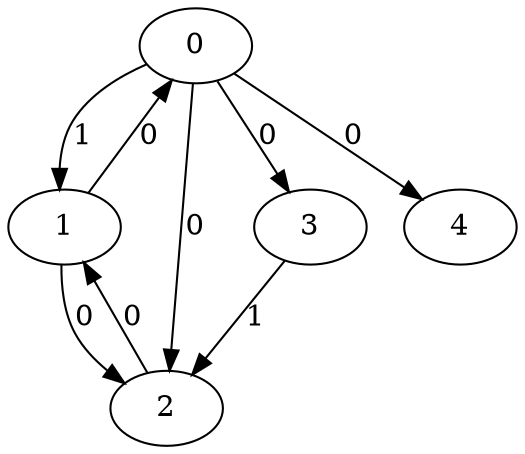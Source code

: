 // Source:514 Canonical: -1 1 0 0 0 0 -1 0 -1 -1 -1 0 -1 -1 -1 -1 -1 1 -1 -1 -1 -1 -1 -1 -1
digraph HRA_from_514_graph_000 {
  0 -> 1 [label="1"];
  0 -> 2 [label="0"];
  0 -> 3 [label="0"];
  1 -> 0 [label="0"];
  1 -> 2 [label="0"];
  2 -> 1 [label="0"];
  3 -> 2 [label="1"];
  0 -> 4 [label="0"];
}

// Source:514 Canonical: -1 1 0 0 0 0 -1 0 -1 -1 -1 0 -1 -1 -1 -1 -1 1 -1 -1 0 -1 -1 -1 -1
digraph HRA_from_514_graph_001 {
  0 -> 1 [label="1"];
  0 -> 2 [label="0"];
  0 -> 3 [label="0"];
  1 -> 0 [label="0"];
  1 -> 2 [label="0"];
  2 -> 1 [label="0"];
  3 -> 2 [label="1"];
  0 -> 4 [label="0"];
  4 -> 0 [label="0"];
}

// Source:514 Canonical: -1 1 0 0 -1 0 -1 0 -1 0 -1 0 -1 -1 -1 -1 -1 1 -1 -1 -1 -1 -1 -1 -1
digraph HRA_from_514_graph_002 {
  0 -> 1 [label="1"];
  0 -> 2 [label="0"];
  0 -> 3 [label="0"];
  1 -> 0 [label="0"];
  1 -> 2 [label="0"];
  2 -> 1 [label="0"];
  3 -> 2 [label="1"];
  1 -> 4 [label="0"];
}

// Source:514 Canonical: -1 1 0 0 0 0 -1 0 -1 0 -1 0 -1 -1 -1 -1 -1 1 -1 -1 -1 -1 -1 -1 -1
digraph HRA_from_514_graph_003 {
  0 -> 1 [label="1"];
  0 -> 2 [label="0"];
  0 -> 3 [label="0"];
  1 -> 0 [label="0"];
  1 -> 2 [label="0"];
  2 -> 1 [label="0"];
  3 -> 2 [label="1"];
  0 -> 4 [label="0"];
  1 -> 4 [label="0"];
}

// Source:514 Canonical: -1 1 0 0 -1 0 -1 0 -1 0 -1 0 -1 -1 -1 -1 -1 1 -1 -1 0 -1 -1 -1 -1
digraph HRA_from_514_graph_004 {
  0 -> 1 [label="1"];
  0 -> 2 [label="0"];
  0 -> 3 [label="0"];
  1 -> 0 [label="0"];
  1 -> 2 [label="0"];
  2 -> 1 [label="0"];
  3 -> 2 [label="1"];
  4 -> 0 [label="0"];
  1 -> 4 [label="0"];
}

// Source:514 Canonical: -1 1 0 0 0 0 -1 0 -1 0 -1 0 -1 -1 -1 -1 -1 1 -1 -1 0 -1 -1 -1 -1
digraph HRA_from_514_graph_005 {
  0 -> 1 [label="1"];
  0 -> 2 [label="0"];
  0 -> 3 [label="0"];
  1 -> 0 [label="0"];
  1 -> 2 [label="0"];
  2 -> 1 [label="0"];
  3 -> 2 [label="1"];
  0 -> 4 [label="0"];
  4 -> 0 [label="0"];
  1 -> 4 [label="0"];
}

// Source:514 Canonical: -1 1 0 0 0 0 -1 0 -1 -1 -1 0 -1 -1 -1 -1 -1 1 -1 -1 -1 0 -1 -1 -1
digraph HRA_from_514_graph_006 {
  0 -> 1 [label="1"];
  0 -> 2 [label="0"];
  0 -> 3 [label="0"];
  1 -> 0 [label="0"];
  1 -> 2 [label="0"];
  2 -> 1 [label="0"];
  3 -> 2 [label="1"];
  0 -> 4 [label="0"];
  4 -> 1 [label="0"];
}

// Source:514 Canonical: -1 1 0 0 0 0 -1 0 -1 -1 -1 0 -1 -1 -1 -1 -1 1 -1 -1 0 0 -1 -1 -1
digraph HRA_from_514_graph_007 {
  0 -> 1 [label="1"];
  0 -> 2 [label="0"];
  0 -> 3 [label="0"];
  1 -> 0 [label="0"];
  1 -> 2 [label="0"];
  2 -> 1 [label="0"];
  3 -> 2 [label="1"];
  0 -> 4 [label="0"];
  4 -> 0 [label="0"];
  4 -> 1 [label="0"];
}

// Source:514 Canonical: -1 1 0 0 -1 0 -1 0 -1 0 -1 0 -1 -1 -1 -1 -1 1 -1 -1 -1 0 -1 -1 -1
digraph HRA_from_514_graph_008 {
  0 -> 1 [label="1"];
  0 -> 2 [label="0"];
  0 -> 3 [label="0"];
  1 -> 0 [label="0"];
  1 -> 2 [label="0"];
  2 -> 1 [label="0"];
  3 -> 2 [label="1"];
  1 -> 4 [label="0"];
  4 -> 1 [label="0"];
}

// Source:514 Canonical: -1 1 0 0 0 0 -1 0 -1 0 -1 0 -1 -1 -1 -1 -1 1 -1 -1 -1 0 -1 -1 -1
digraph HRA_from_514_graph_009 {
  0 -> 1 [label="1"];
  0 -> 2 [label="0"];
  0 -> 3 [label="0"];
  1 -> 0 [label="0"];
  1 -> 2 [label="0"];
  2 -> 1 [label="0"];
  3 -> 2 [label="1"];
  0 -> 4 [label="0"];
  1 -> 4 [label="0"];
  4 -> 1 [label="0"];
}

// Source:514 Canonical: -1 1 0 0 -1 0 -1 0 -1 0 -1 0 -1 -1 -1 -1 -1 1 -1 -1 0 0 -1 -1 -1
digraph HRA_from_514_graph_010 {
  0 -> 1 [label="1"];
  0 -> 2 [label="0"];
  0 -> 3 [label="0"];
  1 -> 0 [label="0"];
  1 -> 2 [label="0"];
  2 -> 1 [label="0"];
  3 -> 2 [label="1"];
  4 -> 0 [label="0"];
  1 -> 4 [label="0"];
  4 -> 1 [label="0"];
}

// Source:514 Canonical: -1 1 0 0 0 0 -1 0 -1 0 -1 0 -1 -1 -1 -1 -1 1 -1 -1 0 0 -1 -1 -1
digraph HRA_from_514_graph_011 {
  0 -> 1 [label="1"];
  0 -> 2 [label="0"];
  0 -> 3 [label="0"];
  1 -> 0 [label="0"];
  1 -> 2 [label="0"];
  2 -> 1 [label="0"];
  3 -> 2 [label="1"];
  0 -> 4 [label="0"];
  4 -> 0 [label="0"];
  1 -> 4 [label="0"];
  4 -> 1 [label="0"];
}

// Source:514 Canonical: -1 1 0 0 -1 0 -1 0 -1 -1 -1 0 -1 -1 0 -1 -1 1 -1 -1 -1 -1 -1 -1 -1
digraph HRA_from_514_graph_012 {
  0 -> 1 [label="1"];
  0 -> 2 [label="0"];
  0 -> 3 [label="0"];
  1 -> 0 [label="0"];
  1 -> 2 [label="0"];
  2 -> 1 [label="0"];
  3 -> 2 [label="1"];
  2 -> 4 [label="0"];
}

// Source:514 Canonical: -1 1 0 0 0 0 -1 0 -1 -1 -1 0 -1 -1 0 -1 -1 1 -1 -1 -1 -1 -1 -1 -1
digraph HRA_from_514_graph_013 {
  0 -> 1 [label="1"];
  0 -> 2 [label="0"];
  0 -> 3 [label="0"];
  1 -> 0 [label="0"];
  1 -> 2 [label="0"];
  2 -> 1 [label="0"];
  3 -> 2 [label="1"];
  0 -> 4 [label="0"];
  2 -> 4 [label="0"];
}

// Source:514 Canonical: -1 1 0 0 -1 0 -1 0 -1 -1 -1 0 -1 -1 0 -1 -1 1 -1 -1 0 -1 -1 -1 -1
digraph HRA_from_514_graph_014 {
  0 -> 1 [label="1"];
  0 -> 2 [label="0"];
  0 -> 3 [label="0"];
  1 -> 0 [label="0"];
  1 -> 2 [label="0"];
  2 -> 1 [label="0"];
  3 -> 2 [label="1"];
  4 -> 0 [label="0"];
  2 -> 4 [label="0"];
}

// Source:514 Canonical: -1 1 0 0 0 0 -1 0 -1 -1 -1 0 -1 -1 0 -1 -1 1 -1 -1 0 -1 -1 -1 -1
digraph HRA_from_514_graph_015 {
  0 -> 1 [label="1"];
  0 -> 2 [label="0"];
  0 -> 3 [label="0"];
  1 -> 0 [label="0"];
  1 -> 2 [label="0"];
  2 -> 1 [label="0"];
  3 -> 2 [label="1"];
  0 -> 4 [label="0"];
  4 -> 0 [label="0"];
  2 -> 4 [label="0"];
}

// Source:514 Canonical: -1 1 0 0 -1 0 -1 0 -1 0 -1 0 -1 -1 0 -1 -1 1 -1 -1 -1 -1 -1 -1 -1
digraph HRA_from_514_graph_016 {
  0 -> 1 [label="1"];
  0 -> 2 [label="0"];
  0 -> 3 [label="0"];
  1 -> 0 [label="0"];
  1 -> 2 [label="0"];
  2 -> 1 [label="0"];
  3 -> 2 [label="1"];
  1 -> 4 [label="0"];
  2 -> 4 [label="0"];
}

// Source:514 Canonical: -1 1 0 0 0 0 -1 0 -1 0 -1 0 -1 -1 0 -1 -1 1 -1 -1 -1 -1 -1 -1 -1
digraph HRA_from_514_graph_017 {
  0 -> 1 [label="1"];
  0 -> 2 [label="0"];
  0 -> 3 [label="0"];
  1 -> 0 [label="0"];
  1 -> 2 [label="0"];
  2 -> 1 [label="0"];
  3 -> 2 [label="1"];
  0 -> 4 [label="0"];
  1 -> 4 [label="0"];
  2 -> 4 [label="0"];
}

// Source:514 Canonical: -1 1 0 0 -1 0 -1 0 -1 0 -1 0 -1 -1 0 -1 -1 1 -1 -1 0 -1 -1 -1 -1
digraph HRA_from_514_graph_018 {
  0 -> 1 [label="1"];
  0 -> 2 [label="0"];
  0 -> 3 [label="0"];
  1 -> 0 [label="0"];
  1 -> 2 [label="0"];
  2 -> 1 [label="0"];
  3 -> 2 [label="1"];
  4 -> 0 [label="0"];
  1 -> 4 [label="0"];
  2 -> 4 [label="0"];
}

// Source:514 Canonical: -1 1 0 0 0 0 -1 0 -1 0 -1 0 -1 -1 0 -1 -1 1 -1 -1 0 -1 -1 -1 -1
digraph HRA_from_514_graph_019 {
  0 -> 1 [label="1"];
  0 -> 2 [label="0"];
  0 -> 3 [label="0"];
  1 -> 0 [label="0"];
  1 -> 2 [label="0"];
  2 -> 1 [label="0"];
  3 -> 2 [label="1"];
  0 -> 4 [label="0"];
  4 -> 0 [label="0"];
  1 -> 4 [label="0"];
  2 -> 4 [label="0"];
}

// Source:514 Canonical: -1 1 0 0 -1 0 -1 0 -1 -1 -1 0 -1 -1 0 -1 -1 1 -1 -1 -1 0 -1 -1 -1
digraph HRA_from_514_graph_020 {
  0 -> 1 [label="1"];
  0 -> 2 [label="0"];
  0 -> 3 [label="0"];
  1 -> 0 [label="0"];
  1 -> 2 [label="0"];
  2 -> 1 [label="0"];
  3 -> 2 [label="1"];
  4 -> 1 [label="0"];
  2 -> 4 [label="0"];
}

// Source:514 Canonical: -1 1 0 0 0 0 -1 0 -1 -1 -1 0 -1 -1 0 -1 -1 1 -1 -1 -1 0 -1 -1 -1
digraph HRA_from_514_graph_021 {
  0 -> 1 [label="1"];
  0 -> 2 [label="0"];
  0 -> 3 [label="0"];
  1 -> 0 [label="0"];
  1 -> 2 [label="0"];
  2 -> 1 [label="0"];
  3 -> 2 [label="1"];
  0 -> 4 [label="0"];
  4 -> 1 [label="0"];
  2 -> 4 [label="0"];
}

// Source:514 Canonical: -1 1 0 0 -1 0 -1 0 -1 -1 -1 0 -1 -1 0 -1 -1 1 -1 -1 0 0 -1 -1 -1
digraph HRA_from_514_graph_022 {
  0 -> 1 [label="1"];
  0 -> 2 [label="0"];
  0 -> 3 [label="0"];
  1 -> 0 [label="0"];
  1 -> 2 [label="0"];
  2 -> 1 [label="0"];
  3 -> 2 [label="1"];
  4 -> 0 [label="0"];
  4 -> 1 [label="0"];
  2 -> 4 [label="0"];
}

// Source:514 Canonical: -1 1 0 0 0 0 -1 0 -1 -1 -1 0 -1 -1 0 -1 -1 1 -1 -1 0 0 -1 -1 -1
digraph HRA_from_514_graph_023 {
  0 -> 1 [label="1"];
  0 -> 2 [label="0"];
  0 -> 3 [label="0"];
  1 -> 0 [label="0"];
  1 -> 2 [label="0"];
  2 -> 1 [label="0"];
  3 -> 2 [label="1"];
  0 -> 4 [label="0"];
  4 -> 0 [label="0"];
  4 -> 1 [label="0"];
  2 -> 4 [label="0"];
}

// Source:514 Canonical: -1 1 0 0 -1 0 -1 0 -1 0 -1 0 -1 -1 0 -1 -1 1 -1 -1 -1 0 -1 -1 -1
digraph HRA_from_514_graph_024 {
  0 -> 1 [label="1"];
  0 -> 2 [label="0"];
  0 -> 3 [label="0"];
  1 -> 0 [label="0"];
  1 -> 2 [label="0"];
  2 -> 1 [label="0"];
  3 -> 2 [label="1"];
  1 -> 4 [label="0"];
  4 -> 1 [label="0"];
  2 -> 4 [label="0"];
}

// Source:514 Canonical: -1 1 0 0 0 0 -1 0 -1 0 -1 0 -1 -1 0 -1 -1 1 -1 -1 -1 0 -1 -1 -1
digraph HRA_from_514_graph_025 {
  0 -> 1 [label="1"];
  0 -> 2 [label="0"];
  0 -> 3 [label="0"];
  1 -> 0 [label="0"];
  1 -> 2 [label="0"];
  2 -> 1 [label="0"];
  3 -> 2 [label="1"];
  0 -> 4 [label="0"];
  1 -> 4 [label="0"];
  4 -> 1 [label="0"];
  2 -> 4 [label="0"];
}

// Source:514 Canonical: -1 1 0 0 -1 0 -1 0 -1 0 -1 0 -1 -1 0 -1 -1 1 -1 -1 0 0 -1 -1 -1
digraph HRA_from_514_graph_026 {
  0 -> 1 [label="1"];
  0 -> 2 [label="0"];
  0 -> 3 [label="0"];
  1 -> 0 [label="0"];
  1 -> 2 [label="0"];
  2 -> 1 [label="0"];
  3 -> 2 [label="1"];
  4 -> 0 [label="0"];
  1 -> 4 [label="0"];
  4 -> 1 [label="0"];
  2 -> 4 [label="0"];
}

// Source:514 Canonical: -1 1 0 0 0 0 -1 0 -1 0 -1 0 -1 -1 0 -1 -1 1 -1 -1 0 0 -1 -1 -1
digraph HRA_from_514_graph_027 {
  0 -> 1 [label="1"];
  0 -> 2 [label="0"];
  0 -> 3 [label="0"];
  1 -> 0 [label="0"];
  1 -> 2 [label="0"];
  2 -> 1 [label="0"];
  3 -> 2 [label="1"];
  0 -> 4 [label="0"];
  4 -> 0 [label="0"];
  1 -> 4 [label="0"];
  4 -> 1 [label="0"];
  2 -> 4 [label="0"];
}

// Source:514 Canonical: -1 1 0 0 0 0 -1 0 -1 -1 -1 0 -1 -1 -1 -1 -1 1 -1 -1 -1 -1 0 -1 -1
digraph HRA_from_514_graph_028 {
  0 -> 1 [label="1"];
  0 -> 2 [label="0"];
  0 -> 3 [label="0"];
  1 -> 0 [label="0"];
  1 -> 2 [label="0"];
  2 -> 1 [label="0"];
  3 -> 2 [label="1"];
  0 -> 4 [label="0"];
  4 -> 2 [label="0"];
}

// Source:514 Canonical: -1 1 0 0 0 0 -1 0 -1 -1 -1 0 -1 -1 -1 -1 -1 1 -1 -1 0 -1 0 -1 -1
digraph HRA_from_514_graph_029 {
  0 -> 1 [label="1"];
  0 -> 2 [label="0"];
  0 -> 3 [label="0"];
  1 -> 0 [label="0"];
  1 -> 2 [label="0"];
  2 -> 1 [label="0"];
  3 -> 2 [label="1"];
  0 -> 4 [label="0"];
  4 -> 0 [label="0"];
  4 -> 2 [label="0"];
}

// Source:514 Canonical: -1 1 0 0 -1 0 -1 0 -1 0 -1 0 -1 -1 -1 -1 -1 1 -1 -1 -1 -1 0 -1 -1
digraph HRA_from_514_graph_030 {
  0 -> 1 [label="1"];
  0 -> 2 [label="0"];
  0 -> 3 [label="0"];
  1 -> 0 [label="0"];
  1 -> 2 [label="0"];
  2 -> 1 [label="0"];
  3 -> 2 [label="1"];
  1 -> 4 [label="0"];
  4 -> 2 [label="0"];
}

// Source:514 Canonical: -1 1 0 0 0 0 -1 0 -1 0 -1 0 -1 -1 -1 -1 -1 1 -1 -1 -1 -1 0 -1 -1
digraph HRA_from_514_graph_031 {
  0 -> 1 [label="1"];
  0 -> 2 [label="0"];
  0 -> 3 [label="0"];
  1 -> 0 [label="0"];
  1 -> 2 [label="0"];
  2 -> 1 [label="0"];
  3 -> 2 [label="1"];
  0 -> 4 [label="0"];
  1 -> 4 [label="0"];
  4 -> 2 [label="0"];
}

// Source:514 Canonical: -1 1 0 0 -1 0 -1 0 -1 0 -1 0 -1 -1 -1 -1 -1 1 -1 -1 0 -1 0 -1 -1
digraph HRA_from_514_graph_032 {
  0 -> 1 [label="1"];
  0 -> 2 [label="0"];
  0 -> 3 [label="0"];
  1 -> 0 [label="0"];
  1 -> 2 [label="0"];
  2 -> 1 [label="0"];
  3 -> 2 [label="1"];
  4 -> 0 [label="0"];
  1 -> 4 [label="0"];
  4 -> 2 [label="0"];
}

// Source:514 Canonical: -1 1 0 0 0 0 -1 0 -1 0 -1 0 -1 -1 -1 -1 -1 1 -1 -1 0 -1 0 -1 -1
digraph HRA_from_514_graph_033 {
  0 -> 1 [label="1"];
  0 -> 2 [label="0"];
  0 -> 3 [label="0"];
  1 -> 0 [label="0"];
  1 -> 2 [label="0"];
  2 -> 1 [label="0"];
  3 -> 2 [label="1"];
  0 -> 4 [label="0"];
  4 -> 0 [label="0"];
  1 -> 4 [label="0"];
  4 -> 2 [label="0"];
}

// Source:514 Canonical: -1 1 0 0 0 0 -1 0 -1 -1 -1 0 -1 -1 -1 -1 -1 1 -1 -1 -1 0 0 -1 -1
digraph HRA_from_514_graph_034 {
  0 -> 1 [label="1"];
  0 -> 2 [label="0"];
  0 -> 3 [label="0"];
  1 -> 0 [label="0"];
  1 -> 2 [label="0"];
  2 -> 1 [label="0"];
  3 -> 2 [label="1"];
  0 -> 4 [label="0"];
  4 -> 1 [label="0"];
  4 -> 2 [label="0"];
}

// Source:514 Canonical: -1 1 0 0 0 0 -1 0 -1 -1 -1 0 -1 -1 -1 -1 -1 1 -1 -1 0 0 0 -1 -1
digraph HRA_from_514_graph_035 {
  0 -> 1 [label="1"];
  0 -> 2 [label="0"];
  0 -> 3 [label="0"];
  1 -> 0 [label="0"];
  1 -> 2 [label="0"];
  2 -> 1 [label="0"];
  3 -> 2 [label="1"];
  0 -> 4 [label="0"];
  4 -> 0 [label="0"];
  4 -> 1 [label="0"];
  4 -> 2 [label="0"];
}

// Source:514 Canonical: -1 1 0 0 -1 0 -1 0 -1 0 -1 0 -1 -1 -1 -1 -1 1 -1 -1 -1 0 0 -1 -1
digraph HRA_from_514_graph_036 {
  0 -> 1 [label="1"];
  0 -> 2 [label="0"];
  0 -> 3 [label="0"];
  1 -> 0 [label="0"];
  1 -> 2 [label="0"];
  2 -> 1 [label="0"];
  3 -> 2 [label="1"];
  1 -> 4 [label="0"];
  4 -> 1 [label="0"];
  4 -> 2 [label="0"];
}

// Source:514 Canonical: -1 1 0 0 0 0 -1 0 -1 0 -1 0 -1 -1 -1 -1 -1 1 -1 -1 -1 0 0 -1 -1
digraph HRA_from_514_graph_037 {
  0 -> 1 [label="1"];
  0 -> 2 [label="0"];
  0 -> 3 [label="0"];
  1 -> 0 [label="0"];
  1 -> 2 [label="0"];
  2 -> 1 [label="0"];
  3 -> 2 [label="1"];
  0 -> 4 [label="0"];
  1 -> 4 [label="0"];
  4 -> 1 [label="0"];
  4 -> 2 [label="0"];
}

// Source:514 Canonical: -1 1 0 0 -1 0 -1 0 -1 0 -1 0 -1 -1 -1 -1 -1 1 -1 -1 0 0 0 -1 -1
digraph HRA_from_514_graph_038 {
  0 -> 1 [label="1"];
  0 -> 2 [label="0"];
  0 -> 3 [label="0"];
  1 -> 0 [label="0"];
  1 -> 2 [label="0"];
  2 -> 1 [label="0"];
  3 -> 2 [label="1"];
  4 -> 0 [label="0"];
  1 -> 4 [label="0"];
  4 -> 1 [label="0"];
  4 -> 2 [label="0"];
}

// Source:514 Canonical: -1 1 0 0 0 0 -1 0 -1 0 -1 0 -1 -1 -1 -1 -1 1 -1 -1 0 0 0 -1 -1
digraph HRA_from_514_graph_039 {
  0 -> 1 [label="1"];
  0 -> 2 [label="0"];
  0 -> 3 [label="0"];
  1 -> 0 [label="0"];
  1 -> 2 [label="0"];
  2 -> 1 [label="0"];
  3 -> 2 [label="1"];
  0 -> 4 [label="0"];
  4 -> 0 [label="0"];
  1 -> 4 [label="0"];
  4 -> 1 [label="0"];
  4 -> 2 [label="0"];
}

// Source:514 Canonical: -1 1 0 0 -1 0 -1 0 -1 -1 -1 0 -1 -1 0 -1 -1 1 -1 -1 -1 -1 0 -1 -1
digraph HRA_from_514_graph_040 {
  0 -> 1 [label="1"];
  0 -> 2 [label="0"];
  0 -> 3 [label="0"];
  1 -> 0 [label="0"];
  1 -> 2 [label="0"];
  2 -> 1 [label="0"];
  3 -> 2 [label="1"];
  2 -> 4 [label="0"];
  4 -> 2 [label="0"];
}

// Source:514 Canonical: -1 1 0 0 0 0 -1 0 -1 -1 -1 0 -1 -1 0 -1 -1 1 -1 -1 -1 -1 0 -1 -1
digraph HRA_from_514_graph_041 {
  0 -> 1 [label="1"];
  0 -> 2 [label="0"];
  0 -> 3 [label="0"];
  1 -> 0 [label="0"];
  1 -> 2 [label="0"];
  2 -> 1 [label="0"];
  3 -> 2 [label="1"];
  0 -> 4 [label="0"];
  2 -> 4 [label="0"];
  4 -> 2 [label="0"];
}

// Source:514 Canonical: -1 1 0 0 -1 0 -1 0 -1 -1 -1 0 -1 -1 0 -1 -1 1 -1 -1 0 -1 0 -1 -1
digraph HRA_from_514_graph_042 {
  0 -> 1 [label="1"];
  0 -> 2 [label="0"];
  0 -> 3 [label="0"];
  1 -> 0 [label="0"];
  1 -> 2 [label="0"];
  2 -> 1 [label="0"];
  3 -> 2 [label="1"];
  4 -> 0 [label="0"];
  2 -> 4 [label="0"];
  4 -> 2 [label="0"];
}

// Source:514 Canonical: -1 1 0 0 0 0 -1 0 -1 -1 -1 0 -1 -1 0 -1 -1 1 -1 -1 0 -1 0 -1 -1
digraph HRA_from_514_graph_043 {
  0 -> 1 [label="1"];
  0 -> 2 [label="0"];
  0 -> 3 [label="0"];
  1 -> 0 [label="0"];
  1 -> 2 [label="0"];
  2 -> 1 [label="0"];
  3 -> 2 [label="1"];
  0 -> 4 [label="0"];
  4 -> 0 [label="0"];
  2 -> 4 [label="0"];
  4 -> 2 [label="0"];
}

// Source:514 Canonical: -1 1 0 0 -1 0 -1 0 -1 0 -1 0 -1 -1 0 -1 -1 1 -1 -1 -1 -1 0 -1 -1
digraph HRA_from_514_graph_044 {
  0 -> 1 [label="1"];
  0 -> 2 [label="0"];
  0 -> 3 [label="0"];
  1 -> 0 [label="0"];
  1 -> 2 [label="0"];
  2 -> 1 [label="0"];
  3 -> 2 [label="1"];
  1 -> 4 [label="0"];
  2 -> 4 [label="0"];
  4 -> 2 [label="0"];
}

// Source:514 Canonical: -1 1 0 0 0 0 -1 0 -1 0 -1 0 -1 -1 0 -1 -1 1 -1 -1 -1 -1 0 -1 -1
digraph HRA_from_514_graph_045 {
  0 -> 1 [label="1"];
  0 -> 2 [label="0"];
  0 -> 3 [label="0"];
  1 -> 0 [label="0"];
  1 -> 2 [label="0"];
  2 -> 1 [label="0"];
  3 -> 2 [label="1"];
  0 -> 4 [label="0"];
  1 -> 4 [label="0"];
  2 -> 4 [label="0"];
  4 -> 2 [label="0"];
}

// Source:514 Canonical: -1 1 0 0 -1 0 -1 0 -1 0 -1 0 -1 -1 0 -1 -1 1 -1 -1 0 -1 0 -1 -1
digraph HRA_from_514_graph_046 {
  0 -> 1 [label="1"];
  0 -> 2 [label="0"];
  0 -> 3 [label="0"];
  1 -> 0 [label="0"];
  1 -> 2 [label="0"];
  2 -> 1 [label="0"];
  3 -> 2 [label="1"];
  4 -> 0 [label="0"];
  1 -> 4 [label="0"];
  2 -> 4 [label="0"];
  4 -> 2 [label="0"];
}

// Source:514 Canonical: -1 1 0 0 0 0 -1 0 -1 0 -1 0 -1 -1 0 -1 -1 1 -1 -1 0 -1 0 -1 -1
digraph HRA_from_514_graph_047 {
  0 -> 1 [label="1"];
  0 -> 2 [label="0"];
  0 -> 3 [label="0"];
  1 -> 0 [label="0"];
  1 -> 2 [label="0"];
  2 -> 1 [label="0"];
  3 -> 2 [label="1"];
  0 -> 4 [label="0"];
  4 -> 0 [label="0"];
  1 -> 4 [label="0"];
  2 -> 4 [label="0"];
  4 -> 2 [label="0"];
}

// Source:514 Canonical: -1 1 0 0 -1 0 -1 0 -1 -1 -1 0 -1 -1 0 -1 -1 1 -1 -1 -1 0 0 -1 -1
digraph HRA_from_514_graph_048 {
  0 -> 1 [label="1"];
  0 -> 2 [label="0"];
  0 -> 3 [label="0"];
  1 -> 0 [label="0"];
  1 -> 2 [label="0"];
  2 -> 1 [label="0"];
  3 -> 2 [label="1"];
  4 -> 1 [label="0"];
  2 -> 4 [label="0"];
  4 -> 2 [label="0"];
}

// Source:514 Canonical: -1 1 0 0 0 0 -1 0 -1 -1 -1 0 -1 -1 0 -1 -1 1 -1 -1 -1 0 0 -1 -1
digraph HRA_from_514_graph_049 {
  0 -> 1 [label="1"];
  0 -> 2 [label="0"];
  0 -> 3 [label="0"];
  1 -> 0 [label="0"];
  1 -> 2 [label="0"];
  2 -> 1 [label="0"];
  3 -> 2 [label="1"];
  0 -> 4 [label="0"];
  4 -> 1 [label="0"];
  2 -> 4 [label="0"];
  4 -> 2 [label="0"];
}

// Source:514 Canonical: -1 1 0 0 -1 0 -1 0 -1 -1 -1 0 -1 -1 0 -1 -1 1 -1 -1 0 0 0 -1 -1
digraph HRA_from_514_graph_050 {
  0 -> 1 [label="1"];
  0 -> 2 [label="0"];
  0 -> 3 [label="0"];
  1 -> 0 [label="0"];
  1 -> 2 [label="0"];
  2 -> 1 [label="0"];
  3 -> 2 [label="1"];
  4 -> 0 [label="0"];
  4 -> 1 [label="0"];
  2 -> 4 [label="0"];
  4 -> 2 [label="0"];
}

// Source:514 Canonical: -1 1 0 0 0 0 -1 0 -1 -1 -1 0 -1 -1 0 -1 -1 1 -1 -1 0 0 0 -1 -1
digraph HRA_from_514_graph_051 {
  0 -> 1 [label="1"];
  0 -> 2 [label="0"];
  0 -> 3 [label="0"];
  1 -> 0 [label="0"];
  1 -> 2 [label="0"];
  2 -> 1 [label="0"];
  3 -> 2 [label="1"];
  0 -> 4 [label="0"];
  4 -> 0 [label="0"];
  4 -> 1 [label="0"];
  2 -> 4 [label="0"];
  4 -> 2 [label="0"];
}

// Source:514 Canonical: -1 1 0 0 -1 0 -1 0 -1 0 -1 0 -1 -1 0 -1 -1 1 -1 -1 -1 0 0 -1 -1
digraph HRA_from_514_graph_052 {
  0 -> 1 [label="1"];
  0 -> 2 [label="0"];
  0 -> 3 [label="0"];
  1 -> 0 [label="0"];
  1 -> 2 [label="0"];
  2 -> 1 [label="0"];
  3 -> 2 [label="1"];
  1 -> 4 [label="0"];
  4 -> 1 [label="0"];
  2 -> 4 [label="0"];
  4 -> 2 [label="0"];
}

// Source:514 Canonical: -1 1 0 0 0 0 -1 0 -1 0 -1 0 -1 -1 0 -1 -1 1 -1 -1 -1 0 0 -1 -1
digraph HRA_from_514_graph_053 {
  0 -> 1 [label="1"];
  0 -> 2 [label="0"];
  0 -> 3 [label="0"];
  1 -> 0 [label="0"];
  1 -> 2 [label="0"];
  2 -> 1 [label="0"];
  3 -> 2 [label="1"];
  0 -> 4 [label="0"];
  1 -> 4 [label="0"];
  4 -> 1 [label="0"];
  2 -> 4 [label="0"];
  4 -> 2 [label="0"];
}

// Source:514 Canonical: -1 1 0 0 -1 0 -1 0 -1 0 -1 0 -1 -1 0 -1 -1 1 -1 -1 0 0 0 -1 -1
digraph HRA_from_514_graph_054 {
  0 -> 1 [label="1"];
  0 -> 2 [label="0"];
  0 -> 3 [label="0"];
  1 -> 0 [label="0"];
  1 -> 2 [label="0"];
  2 -> 1 [label="0"];
  3 -> 2 [label="1"];
  4 -> 0 [label="0"];
  1 -> 4 [label="0"];
  4 -> 1 [label="0"];
  2 -> 4 [label="0"];
  4 -> 2 [label="0"];
}

// Source:514 Canonical: -1 1 0 0 0 0 -1 0 -1 0 -1 0 -1 -1 0 -1 -1 1 -1 -1 0 0 0 -1 -1
digraph HRA_from_514_graph_055 {
  0 -> 1 [label="1"];
  0 -> 2 [label="0"];
  0 -> 3 [label="0"];
  1 -> 0 [label="0"];
  1 -> 2 [label="0"];
  2 -> 1 [label="0"];
  3 -> 2 [label="1"];
  0 -> 4 [label="0"];
  4 -> 0 [label="0"];
  1 -> 4 [label="0"];
  4 -> 1 [label="0"];
  2 -> 4 [label="0"];
  4 -> 2 [label="0"];
}

// Source:514 Canonical: -1 1 0 0 -1 0 -1 0 -1 -1 -1 0 -1 -1 -1 -1 -1 1 -1 0 -1 -1 -1 -1 -1
digraph HRA_from_514_graph_056 {
  0 -> 1 [label="1"];
  0 -> 2 [label="0"];
  0 -> 3 [label="0"];
  1 -> 0 [label="0"];
  1 -> 2 [label="0"];
  2 -> 1 [label="0"];
  3 -> 2 [label="1"];
  3 -> 4 [label="0"];
}

// Source:514 Canonical: -1 1 0 0 0 0 -1 0 -1 -1 -1 0 -1 -1 -1 -1 -1 1 -1 0 -1 -1 -1 -1 -1
digraph HRA_from_514_graph_057 {
  0 -> 1 [label="1"];
  0 -> 2 [label="0"];
  0 -> 3 [label="0"];
  1 -> 0 [label="0"];
  1 -> 2 [label="0"];
  2 -> 1 [label="0"];
  3 -> 2 [label="1"];
  0 -> 4 [label="0"];
  3 -> 4 [label="0"];
}

// Source:514 Canonical: -1 1 0 0 -1 0 -1 0 -1 -1 -1 0 -1 -1 -1 -1 -1 1 -1 0 0 -1 -1 -1 -1
digraph HRA_from_514_graph_058 {
  0 -> 1 [label="1"];
  0 -> 2 [label="0"];
  0 -> 3 [label="0"];
  1 -> 0 [label="0"];
  1 -> 2 [label="0"];
  2 -> 1 [label="0"];
  3 -> 2 [label="1"];
  4 -> 0 [label="0"];
  3 -> 4 [label="0"];
}

// Source:514 Canonical: -1 1 0 0 0 0 -1 0 -1 -1 -1 0 -1 -1 -1 -1 -1 1 -1 0 0 -1 -1 -1 -1
digraph HRA_from_514_graph_059 {
  0 -> 1 [label="1"];
  0 -> 2 [label="0"];
  0 -> 3 [label="0"];
  1 -> 0 [label="0"];
  1 -> 2 [label="0"];
  2 -> 1 [label="0"];
  3 -> 2 [label="1"];
  0 -> 4 [label="0"];
  4 -> 0 [label="0"];
  3 -> 4 [label="0"];
}

// Source:514 Canonical: -1 1 0 0 -1 0 -1 0 -1 0 -1 0 -1 -1 -1 -1 -1 1 -1 0 -1 -1 -1 -1 -1
digraph HRA_from_514_graph_060 {
  0 -> 1 [label="1"];
  0 -> 2 [label="0"];
  0 -> 3 [label="0"];
  1 -> 0 [label="0"];
  1 -> 2 [label="0"];
  2 -> 1 [label="0"];
  3 -> 2 [label="1"];
  1 -> 4 [label="0"];
  3 -> 4 [label="0"];
}

// Source:514 Canonical: -1 1 0 0 0 0 -1 0 -1 0 -1 0 -1 -1 -1 -1 -1 1 -1 0 -1 -1 -1 -1 -1
digraph HRA_from_514_graph_061 {
  0 -> 1 [label="1"];
  0 -> 2 [label="0"];
  0 -> 3 [label="0"];
  1 -> 0 [label="0"];
  1 -> 2 [label="0"];
  2 -> 1 [label="0"];
  3 -> 2 [label="1"];
  0 -> 4 [label="0"];
  1 -> 4 [label="0"];
  3 -> 4 [label="0"];
}

// Source:514 Canonical: -1 1 0 0 -1 0 -1 0 -1 0 -1 0 -1 -1 -1 -1 -1 1 -1 0 0 -1 -1 -1 -1
digraph HRA_from_514_graph_062 {
  0 -> 1 [label="1"];
  0 -> 2 [label="0"];
  0 -> 3 [label="0"];
  1 -> 0 [label="0"];
  1 -> 2 [label="0"];
  2 -> 1 [label="0"];
  3 -> 2 [label="1"];
  4 -> 0 [label="0"];
  1 -> 4 [label="0"];
  3 -> 4 [label="0"];
}

// Source:514 Canonical: -1 1 0 0 0 0 -1 0 -1 0 -1 0 -1 -1 -1 -1 -1 1 -1 0 0 -1 -1 -1 -1
digraph HRA_from_514_graph_063 {
  0 -> 1 [label="1"];
  0 -> 2 [label="0"];
  0 -> 3 [label="0"];
  1 -> 0 [label="0"];
  1 -> 2 [label="0"];
  2 -> 1 [label="0"];
  3 -> 2 [label="1"];
  0 -> 4 [label="0"];
  4 -> 0 [label="0"];
  1 -> 4 [label="0"];
  3 -> 4 [label="0"];
}

// Source:514 Canonical: -1 1 0 0 -1 0 -1 0 -1 -1 -1 0 -1 -1 -1 -1 -1 1 -1 0 -1 0 -1 -1 -1
digraph HRA_from_514_graph_064 {
  0 -> 1 [label="1"];
  0 -> 2 [label="0"];
  0 -> 3 [label="0"];
  1 -> 0 [label="0"];
  1 -> 2 [label="0"];
  2 -> 1 [label="0"];
  3 -> 2 [label="1"];
  4 -> 1 [label="0"];
  3 -> 4 [label="0"];
}

// Source:514 Canonical: -1 1 0 0 0 0 -1 0 -1 -1 -1 0 -1 -1 -1 -1 -1 1 -1 0 -1 0 -1 -1 -1
digraph HRA_from_514_graph_065 {
  0 -> 1 [label="1"];
  0 -> 2 [label="0"];
  0 -> 3 [label="0"];
  1 -> 0 [label="0"];
  1 -> 2 [label="0"];
  2 -> 1 [label="0"];
  3 -> 2 [label="1"];
  0 -> 4 [label="0"];
  4 -> 1 [label="0"];
  3 -> 4 [label="0"];
}

// Source:514 Canonical: -1 1 0 0 -1 0 -1 0 -1 -1 -1 0 -1 -1 -1 -1 -1 1 -1 0 0 0 -1 -1 -1
digraph HRA_from_514_graph_066 {
  0 -> 1 [label="1"];
  0 -> 2 [label="0"];
  0 -> 3 [label="0"];
  1 -> 0 [label="0"];
  1 -> 2 [label="0"];
  2 -> 1 [label="0"];
  3 -> 2 [label="1"];
  4 -> 0 [label="0"];
  4 -> 1 [label="0"];
  3 -> 4 [label="0"];
}

// Source:514 Canonical: -1 1 0 0 0 0 -1 0 -1 -1 -1 0 -1 -1 -1 -1 -1 1 -1 0 0 0 -1 -1 -1
digraph HRA_from_514_graph_067 {
  0 -> 1 [label="1"];
  0 -> 2 [label="0"];
  0 -> 3 [label="0"];
  1 -> 0 [label="0"];
  1 -> 2 [label="0"];
  2 -> 1 [label="0"];
  3 -> 2 [label="1"];
  0 -> 4 [label="0"];
  4 -> 0 [label="0"];
  4 -> 1 [label="0"];
  3 -> 4 [label="0"];
}

// Source:514 Canonical: -1 1 0 0 -1 0 -1 0 -1 0 -1 0 -1 -1 -1 -1 -1 1 -1 0 -1 0 -1 -1 -1
digraph HRA_from_514_graph_068 {
  0 -> 1 [label="1"];
  0 -> 2 [label="0"];
  0 -> 3 [label="0"];
  1 -> 0 [label="0"];
  1 -> 2 [label="0"];
  2 -> 1 [label="0"];
  3 -> 2 [label="1"];
  1 -> 4 [label="0"];
  4 -> 1 [label="0"];
  3 -> 4 [label="0"];
}

// Source:514 Canonical: -1 1 0 0 0 0 -1 0 -1 0 -1 0 -1 -1 -1 -1 -1 1 -1 0 -1 0 -1 -1 -1
digraph HRA_from_514_graph_069 {
  0 -> 1 [label="1"];
  0 -> 2 [label="0"];
  0 -> 3 [label="0"];
  1 -> 0 [label="0"];
  1 -> 2 [label="0"];
  2 -> 1 [label="0"];
  3 -> 2 [label="1"];
  0 -> 4 [label="0"];
  1 -> 4 [label="0"];
  4 -> 1 [label="0"];
  3 -> 4 [label="0"];
}

// Source:514 Canonical: -1 1 0 0 -1 0 -1 0 -1 0 -1 0 -1 -1 -1 -1 -1 1 -1 0 0 0 -1 -1 -1
digraph HRA_from_514_graph_070 {
  0 -> 1 [label="1"];
  0 -> 2 [label="0"];
  0 -> 3 [label="0"];
  1 -> 0 [label="0"];
  1 -> 2 [label="0"];
  2 -> 1 [label="0"];
  3 -> 2 [label="1"];
  4 -> 0 [label="0"];
  1 -> 4 [label="0"];
  4 -> 1 [label="0"];
  3 -> 4 [label="0"];
}

// Source:514 Canonical: -1 1 0 0 0 0 -1 0 -1 0 -1 0 -1 -1 -1 -1 -1 1 -1 0 0 0 -1 -1 -1
digraph HRA_from_514_graph_071 {
  0 -> 1 [label="1"];
  0 -> 2 [label="0"];
  0 -> 3 [label="0"];
  1 -> 0 [label="0"];
  1 -> 2 [label="0"];
  2 -> 1 [label="0"];
  3 -> 2 [label="1"];
  0 -> 4 [label="0"];
  4 -> 0 [label="0"];
  1 -> 4 [label="0"];
  4 -> 1 [label="0"];
  3 -> 4 [label="0"];
}

// Source:514 Canonical: -1 1 0 0 -1 0 -1 0 -1 -1 -1 0 -1 -1 0 -1 -1 1 -1 0 -1 -1 -1 -1 -1
digraph HRA_from_514_graph_072 {
  0 -> 1 [label="1"];
  0 -> 2 [label="0"];
  0 -> 3 [label="0"];
  1 -> 0 [label="0"];
  1 -> 2 [label="0"];
  2 -> 1 [label="0"];
  3 -> 2 [label="1"];
  2 -> 4 [label="0"];
  3 -> 4 [label="0"];
}

// Source:514 Canonical: -1 1 0 0 0 0 -1 0 -1 -1 -1 0 -1 -1 0 -1 -1 1 -1 0 -1 -1 -1 -1 -1
digraph HRA_from_514_graph_073 {
  0 -> 1 [label="1"];
  0 -> 2 [label="0"];
  0 -> 3 [label="0"];
  1 -> 0 [label="0"];
  1 -> 2 [label="0"];
  2 -> 1 [label="0"];
  3 -> 2 [label="1"];
  0 -> 4 [label="0"];
  2 -> 4 [label="0"];
  3 -> 4 [label="0"];
}

// Source:514 Canonical: -1 1 0 0 -1 0 -1 0 -1 -1 -1 0 -1 -1 0 -1 -1 1 -1 0 0 -1 -1 -1 -1
digraph HRA_from_514_graph_074 {
  0 -> 1 [label="1"];
  0 -> 2 [label="0"];
  0 -> 3 [label="0"];
  1 -> 0 [label="0"];
  1 -> 2 [label="0"];
  2 -> 1 [label="0"];
  3 -> 2 [label="1"];
  4 -> 0 [label="0"];
  2 -> 4 [label="0"];
  3 -> 4 [label="0"];
}

// Source:514 Canonical: -1 1 0 0 0 0 -1 0 -1 -1 -1 0 -1 -1 0 -1 -1 1 -1 0 0 -1 -1 -1 -1
digraph HRA_from_514_graph_075 {
  0 -> 1 [label="1"];
  0 -> 2 [label="0"];
  0 -> 3 [label="0"];
  1 -> 0 [label="0"];
  1 -> 2 [label="0"];
  2 -> 1 [label="0"];
  3 -> 2 [label="1"];
  0 -> 4 [label="0"];
  4 -> 0 [label="0"];
  2 -> 4 [label="0"];
  3 -> 4 [label="0"];
}

// Source:514 Canonical: -1 1 0 0 -1 0 -1 0 -1 0 -1 0 -1 -1 0 -1 -1 1 -1 0 -1 -1 -1 -1 -1
digraph HRA_from_514_graph_076 {
  0 -> 1 [label="1"];
  0 -> 2 [label="0"];
  0 -> 3 [label="0"];
  1 -> 0 [label="0"];
  1 -> 2 [label="0"];
  2 -> 1 [label="0"];
  3 -> 2 [label="1"];
  1 -> 4 [label="0"];
  2 -> 4 [label="0"];
  3 -> 4 [label="0"];
}

// Source:514 Canonical: -1 1 0 0 0 0 -1 0 -1 0 -1 0 -1 -1 0 -1 -1 1 -1 0 -1 -1 -1 -1 -1
digraph HRA_from_514_graph_077 {
  0 -> 1 [label="1"];
  0 -> 2 [label="0"];
  0 -> 3 [label="0"];
  1 -> 0 [label="0"];
  1 -> 2 [label="0"];
  2 -> 1 [label="0"];
  3 -> 2 [label="1"];
  0 -> 4 [label="0"];
  1 -> 4 [label="0"];
  2 -> 4 [label="0"];
  3 -> 4 [label="0"];
}

// Source:514 Canonical: -1 1 0 0 -1 0 -1 0 -1 0 -1 0 -1 -1 0 -1 -1 1 -1 0 0 -1 -1 -1 -1
digraph HRA_from_514_graph_078 {
  0 -> 1 [label="1"];
  0 -> 2 [label="0"];
  0 -> 3 [label="0"];
  1 -> 0 [label="0"];
  1 -> 2 [label="0"];
  2 -> 1 [label="0"];
  3 -> 2 [label="1"];
  4 -> 0 [label="0"];
  1 -> 4 [label="0"];
  2 -> 4 [label="0"];
  3 -> 4 [label="0"];
}

// Source:514 Canonical: -1 1 0 0 0 0 -1 0 -1 0 -1 0 -1 -1 0 -1 -1 1 -1 0 0 -1 -1 -1 -1
digraph HRA_from_514_graph_079 {
  0 -> 1 [label="1"];
  0 -> 2 [label="0"];
  0 -> 3 [label="0"];
  1 -> 0 [label="0"];
  1 -> 2 [label="0"];
  2 -> 1 [label="0"];
  3 -> 2 [label="1"];
  0 -> 4 [label="0"];
  4 -> 0 [label="0"];
  1 -> 4 [label="0"];
  2 -> 4 [label="0"];
  3 -> 4 [label="0"];
}

// Source:514 Canonical: -1 1 0 0 -1 0 -1 0 -1 -1 -1 0 -1 -1 0 -1 -1 1 -1 0 -1 0 -1 -1 -1
digraph HRA_from_514_graph_080 {
  0 -> 1 [label="1"];
  0 -> 2 [label="0"];
  0 -> 3 [label="0"];
  1 -> 0 [label="0"];
  1 -> 2 [label="0"];
  2 -> 1 [label="0"];
  3 -> 2 [label="1"];
  4 -> 1 [label="0"];
  2 -> 4 [label="0"];
  3 -> 4 [label="0"];
}

// Source:514 Canonical: -1 1 0 0 0 0 -1 0 -1 -1 -1 0 -1 -1 0 -1 -1 1 -1 0 -1 0 -1 -1 -1
digraph HRA_from_514_graph_081 {
  0 -> 1 [label="1"];
  0 -> 2 [label="0"];
  0 -> 3 [label="0"];
  1 -> 0 [label="0"];
  1 -> 2 [label="0"];
  2 -> 1 [label="0"];
  3 -> 2 [label="1"];
  0 -> 4 [label="0"];
  4 -> 1 [label="0"];
  2 -> 4 [label="0"];
  3 -> 4 [label="0"];
}

// Source:514 Canonical: -1 1 0 0 -1 0 -1 0 -1 -1 -1 0 -1 -1 0 -1 -1 1 -1 0 0 0 -1 -1 -1
digraph HRA_from_514_graph_082 {
  0 -> 1 [label="1"];
  0 -> 2 [label="0"];
  0 -> 3 [label="0"];
  1 -> 0 [label="0"];
  1 -> 2 [label="0"];
  2 -> 1 [label="0"];
  3 -> 2 [label="1"];
  4 -> 0 [label="0"];
  4 -> 1 [label="0"];
  2 -> 4 [label="0"];
  3 -> 4 [label="0"];
}

// Source:514 Canonical: -1 1 0 0 0 0 -1 0 -1 -1 -1 0 -1 -1 0 -1 -1 1 -1 0 0 0 -1 -1 -1
digraph HRA_from_514_graph_083 {
  0 -> 1 [label="1"];
  0 -> 2 [label="0"];
  0 -> 3 [label="0"];
  1 -> 0 [label="0"];
  1 -> 2 [label="0"];
  2 -> 1 [label="0"];
  3 -> 2 [label="1"];
  0 -> 4 [label="0"];
  4 -> 0 [label="0"];
  4 -> 1 [label="0"];
  2 -> 4 [label="0"];
  3 -> 4 [label="0"];
}

// Source:514 Canonical: -1 1 0 0 -1 0 -1 0 -1 0 -1 0 -1 -1 0 -1 -1 1 -1 0 -1 0 -1 -1 -1
digraph HRA_from_514_graph_084 {
  0 -> 1 [label="1"];
  0 -> 2 [label="0"];
  0 -> 3 [label="0"];
  1 -> 0 [label="0"];
  1 -> 2 [label="0"];
  2 -> 1 [label="0"];
  3 -> 2 [label="1"];
  1 -> 4 [label="0"];
  4 -> 1 [label="0"];
  2 -> 4 [label="0"];
  3 -> 4 [label="0"];
}

// Source:514 Canonical: -1 1 0 0 0 0 -1 0 -1 0 -1 0 -1 -1 0 -1 -1 1 -1 0 -1 0 -1 -1 -1
digraph HRA_from_514_graph_085 {
  0 -> 1 [label="1"];
  0 -> 2 [label="0"];
  0 -> 3 [label="0"];
  1 -> 0 [label="0"];
  1 -> 2 [label="0"];
  2 -> 1 [label="0"];
  3 -> 2 [label="1"];
  0 -> 4 [label="0"];
  1 -> 4 [label="0"];
  4 -> 1 [label="0"];
  2 -> 4 [label="0"];
  3 -> 4 [label="0"];
}

// Source:514 Canonical: -1 1 0 0 -1 0 -1 0 -1 0 -1 0 -1 -1 0 -1 -1 1 -1 0 0 0 -1 -1 -1
digraph HRA_from_514_graph_086 {
  0 -> 1 [label="1"];
  0 -> 2 [label="0"];
  0 -> 3 [label="0"];
  1 -> 0 [label="0"];
  1 -> 2 [label="0"];
  2 -> 1 [label="0"];
  3 -> 2 [label="1"];
  4 -> 0 [label="0"];
  1 -> 4 [label="0"];
  4 -> 1 [label="0"];
  2 -> 4 [label="0"];
  3 -> 4 [label="0"];
}

// Source:514 Canonical: -1 1 0 0 0 0 -1 0 -1 0 -1 0 -1 -1 0 -1 -1 1 -1 0 0 0 -1 -1 -1
digraph HRA_from_514_graph_087 {
  0 -> 1 [label="1"];
  0 -> 2 [label="0"];
  0 -> 3 [label="0"];
  1 -> 0 [label="0"];
  1 -> 2 [label="0"];
  2 -> 1 [label="0"];
  3 -> 2 [label="1"];
  0 -> 4 [label="0"];
  4 -> 0 [label="0"];
  1 -> 4 [label="0"];
  4 -> 1 [label="0"];
  2 -> 4 [label="0"];
  3 -> 4 [label="0"];
}

// Source:514 Canonical: -1 1 0 0 -1 0 -1 0 -1 -1 -1 0 -1 -1 -1 -1 -1 1 -1 0 -1 -1 0 -1 -1
digraph HRA_from_514_graph_088 {
  0 -> 1 [label="1"];
  0 -> 2 [label="0"];
  0 -> 3 [label="0"];
  1 -> 0 [label="0"];
  1 -> 2 [label="0"];
  2 -> 1 [label="0"];
  3 -> 2 [label="1"];
  4 -> 2 [label="0"];
  3 -> 4 [label="0"];
}

// Source:514 Canonical: -1 1 0 0 0 0 -1 0 -1 -1 -1 0 -1 -1 -1 -1 -1 1 -1 0 -1 -1 0 -1 -1
digraph HRA_from_514_graph_089 {
  0 -> 1 [label="1"];
  0 -> 2 [label="0"];
  0 -> 3 [label="0"];
  1 -> 0 [label="0"];
  1 -> 2 [label="0"];
  2 -> 1 [label="0"];
  3 -> 2 [label="1"];
  0 -> 4 [label="0"];
  4 -> 2 [label="0"];
  3 -> 4 [label="0"];
}

// Source:514 Canonical: -1 1 0 0 -1 0 -1 0 -1 -1 -1 0 -1 -1 -1 -1 -1 1 -1 0 0 -1 0 -1 -1
digraph HRA_from_514_graph_090 {
  0 -> 1 [label="1"];
  0 -> 2 [label="0"];
  0 -> 3 [label="0"];
  1 -> 0 [label="0"];
  1 -> 2 [label="0"];
  2 -> 1 [label="0"];
  3 -> 2 [label="1"];
  4 -> 0 [label="0"];
  4 -> 2 [label="0"];
  3 -> 4 [label="0"];
}

// Source:514 Canonical: -1 1 0 0 0 0 -1 0 -1 -1 -1 0 -1 -1 -1 -1 -1 1 -1 0 0 -1 0 -1 -1
digraph HRA_from_514_graph_091 {
  0 -> 1 [label="1"];
  0 -> 2 [label="0"];
  0 -> 3 [label="0"];
  1 -> 0 [label="0"];
  1 -> 2 [label="0"];
  2 -> 1 [label="0"];
  3 -> 2 [label="1"];
  0 -> 4 [label="0"];
  4 -> 0 [label="0"];
  4 -> 2 [label="0"];
  3 -> 4 [label="0"];
}

// Source:514 Canonical: -1 1 0 0 -1 0 -1 0 -1 0 -1 0 -1 -1 -1 -1 -1 1 -1 0 -1 -1 0 -1 -1
digraph HRA_from_514_graph_092 {
  0 -> 1 [label="1"];
  0 -> 2 [label="0"];
  0 -> 3 [label="0"];
  1 -> 0 [label="0"];
  1 -> 2 [label="0"];
  2 -> 1 [label="0"];
  3 -> 2 [label="1"];
  1 -> 4 [label="0"];
  4 -> 2 [label="0"];
  3 -> 4 [label="0"];
}

// Source:514 Canonical: -1 1 0 0 0 0 -1 0 -1 0 -1 0 -1 -1 -1 -1 -1 1 -1 0 -1 -1 0 -1 -1
digraph HRA_from_514_graph_093 {
  0 -> 1 [label="1"];
  0 -> 2 [label="0"];
  0 -> 3 [label="0"];
  1 -> 0 [label="0"];
  1 -> 2 [label="0"];
  2 -> 1 [label="0"];
  3 -> 2 [label="1"];
  0 -> 4 [label="0"];
  1 -> 4 [label="0"];
  4 -> 2 [label="0"];
  3 -> 4 [label="0"];
}

// Source:514 Canonical: -1 1 0 0 -1 0 -1 0 -1 0 -1 0 -1 -1 -1 -1 -1 1 -1 0 0 -1 0 -1 -1
digraph HRA_from_514_graph_094 {
  0 -> 1 [label="1"];
  0 -> 2 [label="0"];
  0 -> 3 [label="0"];
  1 -> 0 [label="0"];
  1 -> 2 [label="0"];
  2 -> 1 [label="0"];
  3 -> 2 [label="1"];
  4 -> 0 [label="0"];
  1 -> 4 [label="0"];
  4 -> 2 [label="0"];
  3 -> 4 [label="0"];
}

// Source:514 Canonical: -1 1 0 0 0 0 -1 0 -1 0 -1 0 -1 -1 -1 -1 -1 1 -1 0 0 -1 0 -1 -1
digraph HRA_from_514_graph_095 {
  0 -> 1 [label="1"];
  0 -> 2 [label="0"];
  0 -> 3 [label="0"];
  1 -> 0 [label="0"];
  1 -> 2 [label="0"];
  2 -> 1 [label="0"];
  3 -> 2 [label="1"];
  0 -> 4 [label="0"];
  4 -> 0 [label="0"];
  1 -> 4 [label="0"];
  4 -> 2 [label="0"];
  3 -> 4 [label="0"];
}

// Source:514 Canonical: -1 1 0 0 -1 0 -1 0 -1 -1 -1 0 -1 -1 -1 -1 -1 1 -1 0 -1 0 0 -1 -1
digraph HRA_from_514_graph_096 {
  0 -> 1 [label="1"];
  0 -> 2 [label="0"];
  0 -> 3 [label="0"];
  1 -> 0 [label="0"];
  1 -> 2 [label="0"];
  2 -> 1 [label="0"];
  3 -> 2 [label="1"];
  4 -> 1 [label="0"];
  4 -> 2 [label="0"];
  3 -> 4 [label="0"];
}

// Source:514 Canonical: -1 1 0 0 0 0 -1 0 -1 -1 -1 0 -1 -1 -1 -1 -1 1 -1 0 -1 0 0 -1 -1
digraph HRA_from_514_graph_097 {
  0 -> 1 [label="1"];
  0 -> 2 [label="0"];
  0 -> 3 [label="0"];
  1 -> 0 [label="0"];
  1 -> 2 [label="0"];
  2 -> 1 [label="0"];
  3 -> 2 [label="1"];
  0 -> 4 [label="0"];
  4 -> 1 [label="0"];
  4 -> 2 [label="0"];
  3 -> 4 [label="0"];
}

// Source:514 Canonical: -1 1 0 0 -1 0 -1 0 -1 -1 -1 0 -1 -1 -1 -1 -1 1 -1 0 0 0 0 -1 -1
digraph HRA_from_514_graph_098 {
  0 -> 1 [label="1"];
  0 -> 2 [label="0"];
  0 -> 3 [label="0"];
  1 -> 0 [label="0"];
  1 -> 2 [label="0"];
  2 -> 1 [label="0"];
  3 -> 2 [label="1"];
  4 -> 0 [label="0"];
  4 -> 1 [label="0"];
  4 -> 2 [label="0"];
  3 -> 4 [label="0"];
}

// Source:514 Canonical: -1 1 0 0 0 0 -1 0 -1 -1 -1 0 -1 -1 -1 -1 -1 1 -1 0 0 0 0 -1 -1
digraph HRA_from_514_graph_099 {
  0 -> 1 [label="1"];
  0 -> 2 [label="0"];
  0 -> 3 [label="0"];
  1 -> 0 [label="0"];
  1 -> 2 [label="0"];
  2 -> 1 [label="0"];
  3 -> 2 [label="1"];
  0 -> 4 [label="0"];
  4 -> 0 [label="0"];
  4 -> 1 [label="0"];
  4 -> 2 [label="0"];
  3 -> 4 [label="0"];
}

// Source:514 Canonical: -1 1 0 0 -1 0 -1 0 -1 0 -1 0 -1 -1 -1 -1 -1 1 -1 0 -1 0 0 -1 -1
digraph HRA_from_514_graph_100 {
  0 -> 1 [label="1"];
  0 -> 2 [label="0"];
  0 -> 3 [label="0"];
  1 -> 0 [label="0"];
  1 -> 2 [label="0"];
  2 -> 1 [label="0"];
  3 -> 2 [label="1"];
  1 -> 4 [label="0"];
  4 -> 1 [label="0"];
  4 -> 2 [label="0"];
  3 -> 4 [label="0"];
}

// Source:514 Canonical: -1 1 0 0 0 0 -1 0 -1 0 -1 0 -1 -1 -1 -1 -1 1 -1 0 -1 0 0 -1 -1
digraph HRA_from_514_graph_101 {
  0 -> 1 [label="1"];
  0 -> 2 [label="0"];
  0 -> 3 [label="0"];
  1 -> 0 [label="0"];
  1 -> 2 [label="0"];
  2 -> 1 [label="0"];
  3 -> 2 [label="1"];
  0 -> 4 [label="0"];
  1 -> 4 [label="0"];
  4 -> 1 [label="0"];
  4 -> 2 [label="0"];
  3 -> 4 [label="0"];
}

// Source:514 Canonical: -1 1 0 0 -1 0 -1 0 -1 0 -1 0 -1 -1 -1 -1 -1 1 -1 0 0 0 0 -1 -1
digraph HRA_from_514_graph_102 {
  0 -> 1 [label="1"];
  0 -> 2 [label="0"];
  0 -> 3 [label="0"];
  1 -> 0 [label="0"];
  1 -> 2 [label="0"];
  2 -> 1 [label="0"];
  3 -> 2 [label="1"];
  4 -> 0 [label="0"];
  1 -> 4 [label="0"];
  4 -> 1 [label="0"];
  4 -> 2 [label="0"];
  3 -> 4 [label="0"];
}

// Source:514 Canonical: -1 1 0 0 0 0 -1 0 -1 0 -1 0 -1 -1 -1 -1 -1 1 -1 0 0 0 0 -1 -1
digraph HRA_from_514_graph_103 {
  0 -> 1 [label="1"];
  0 -> 2 [label="0"];
  0 -> 3 [label="0"];
  1 -> 0 [label="0"];
  1 -> 2 [label="0"];
  2 -> 1 [label="0"];
  3 -> 2 [label="1"];
  0 -> 4 [label="0"];
  4 -> 0 [label="0"];
  1 -> 4 [label="0"];
  4 -> 1 [label="0"];
  4 -> 2 [label="0"];
  3 -> 4 [label="0"];
}

// Source:514 Canonical: -1 1 0 0 -1 0 -1 0 -1 -1 -1 0 -1 -1 0 -1 -1 1 -1 0 -1 -1 0 -1 -1
digraph HRA_from_514_graph_104 {
  0 -> 1 [label="1"];
  0 -> 2 [label="0"];
  0 -> 3 [label="0"];
  1 -> 0 [label="0"];
  1 -> 2 [label="0"];
  2 -> 1 [label="0"];
  3 -> 2 [label="1"];
  2 -> 4 [label="0"];
  4 -> 2 [label="0"];
  3 -> 4 [label="0"];
}

// Source:514 Canonical: -1 1 0 0 0 0 -1 0 -1 -1 -1 0 -1 -1 0 -1 -1 1 -1 0 -1 -1 0 -1 -1
digraph HRA_from_514_graph_105 {
  0 -> 1 [label="1"];
  0 -> 2 [label="0"];
  0 -> 3 [label="0"];
  1 -> 0 [label="0"];
  1 -> 2 [label="0"];
  2 -> 1 [label="0"];
  3 -> 2 [label="1"];
  0 -> 4 [label="0"];
  2 -> 4 [label="0"];
  4 -> 2 [label="0"];
  3 -> 4 [label="0"];
}

// Source:514 Canonical: -1 1 0 0 -1 0 -1 0 -1 -1 -1 0 -1 -1 0 -1 -1 1 -1 0 0 -1 0 -1 -1
digraph HRA_from_514_graph_106 {
  0 -> 1 [label="1"];
  0 -> 2 [label="0"];
  0 -> 3 [label="0"];
  1 -> 0 [label="0"];
  1 -> 2 [label="0"];
  2 -> 1 [label="0"];
  3 -> 2 [label="1"];
  4 -> 0 [label="0"];
  2 -> 4 [label="0"];
  4 -> 2 [label="0"];
  3 -> 4 [label="0"];
}

// Source:514 Canonical: -1 1 0 0 0 0 -1 0 -1 -1 -1 0 -1 -1 0 -1 -1 1 -1 0 0 -1 0 -1 -1
digraph HRA_from_514_graph_107 {
  0 -> 1 [label="1"];
  0 -> 2 [label="0"];
  0 -> 3 [label="0"];
  1 -> 0 [label="0"];
  1 -> 2 [label="0"];
  2 -> 1 [label="0"];
  3 -> 2 [label="1"];
  0 -> 4 [label="0"];
  4 -> 0 [label="0"];
  2 -> 4 [label="0"];
  4 -> 2 [label="0"];
  3 -> 4 [label="0"];
}

// Source:514 Canonical: -1 1 0 0 -1 0 -1 0 -1 0 -1 0 -1 -1 0 -1 -1 1 -1 0 -1 -1 0 -1 -1
digraph HRA_from_514_graph_108 {
  0 -> 1 [label="1"];
  0 -> 2 [label="0"];
  0 -> 3 [label="0"];
  1 -> 0 [label="0"];
  1 -> 2 [label="0"];
  2 -> 1 [label="0"];
  3 -> 2 [label="1"];
  1 -> 4 [label="0"];
  2 -> 4 [label="0"];
  4 -> 2 [label="0"];
  3 -> 4 [label="0"];
}

// Source:514 Canonical: -1 1 0 0 0 0 -1 0 -1 0 -1 0 -1 -1 0 -1 -1 1 -1 0 -1 -1 0 -1 -1
digraph HRA_from_514_graph_109 {
  0 -> 1 [label="1"];
  0 -> 2 [label="0"];
  0 -> 3 [label="0"];
  1 -> 0 [label="0"];
  1 -> 2 [label="0"];
  2 -> 1 [label="0"];
  3 -> 2 [label="1"];
  0 -> 4 [label="0"];
  1 -> 4 [label="0"];
  2 -> 4 [label="0"];
  4 -> 2 [label="0"];
  3 -> 4 [label="0"];
}

// Source:514 Canonical: -1 1 0 0 -1 0 -1 0 -1 0 -1 0 -1 -1 0 -1 -1 1 -1 0 0 -1 0 -1 -1
digraph HRA_from_514_graph_110 {
  0 -> 1 [label="1"];
  0 -> 2 [label="0"];
  0 -> 3 [label="0"];
  1 -> 0 [label="0"];
  1 -> 2 [label="0"];
  2 -> 1 [label="0"];
  3 -> 2 [label="1"];
  4 -> 0 [label="0"];
  1 -> 4 [label="0"];
  2 -> 4 [label="0"];
  4 -> 2 [label="0"];
  3 -> 4 [label="0"];
}

// Source:514 Canonical: -1 1 0 0 0 0 -1 0 -1 0 -1 0 -1 -1 0 -1 -1 1 -1 0 0 -1 0 -1 -1
digraph HRA_from_514_graph_111 {
  0 -> 1 [label="1"];
  0 -> 2 [label="0"];
  0 -> 3 [label="0"];
  1 -> 0 [label="0"];
  1 -> 2 [label="0"];
  2 -> 1 [label="0"];
  3 -> 2 [label="1"];
  0 -> 4 [label="0"];
  4 -> 0 [label="0"];
  1 -> 4 [label="0"];
  2 -> 4 [label="0"];
  4 -> 2 [label="0"];
  3 -> 4 [label="0"];
}

// Source:514 Canonical: -1 1 0 0 -1 0 -1 0 -1 -1 -1 0 -1 -1 0 -1 -1 1 -1 0 -1 0 0 -1 -1
digraph HRA_from_514_graph_112 {
  0 -> 1 [label="1"];
  0 -> 2 [label="0"];
  0 -> 3 [label="0"];
  1 -> 0 [label="0"];
  1 -> 2 [label="0"];
  2 -> 1 [label="0"];
  3 -> 2 [label="1"];
  4 -> 1 [label="0"];
  2 -> 4 [label="0"];
  4 -> 2 [label="0"];
  3 -> 4 [label="0"];
}

// Source:514 Canonical: -1 1 0 0 0 0 -1 0 -1 -1 -1 0 -1 -1 0 -1 -1 1 -1 0 -1 0 0 -1 -1
digraph HRA_from_514_graph_113 {
  0 -> 1 [label="1"];
  0 -> 2 [label="0"];
  0 -> 3 [label="0"];
  1 -> 0 [label="0"];
  1 -> 2 [label="0"];
  2 -> 1 [label="0"];
  3 -> 2 [label="1"];
  0 -> 4 [label="0"];
  4 -> 1 [label="0"];
  2 -> 4 [label="0"];
  4 -> 2 [label="0"];
  3 -> 4 [label="0"];
}

// Source:514 Canonical: -1 1 0 0 -1 0 -1 0 -1 -1 -1 0 -1 -1 0 -1 -1 1 -1 0 0 0 0 -1 -1
digraph HRA_from_514_graph_114 {
  0 -> 1 [label="1"];
  0 -> 2 [label="0"];
  0 -> 3 [label="0"];
  1 -> 0 [label="0"];
  1 -> 2 [label="0"];
  2 -> 1 [label="0"];
  3 -> 2 [label="1"];
  4 -> 0 [label="0"];
  4 -> 1 [label="0"];
  2 -> 4 [label="0"];
  4 -> 2 [label="0"];
  3 -> 4 [label="0"];
}

// Source:514 Canonical: -1 1 0 0 0 0 -1 0 -1 -1 -1 0 -1 -1 0 -1 -1 1 -1 0 0 0 0 -1 -1
digraph HRA_from_514_graph_115 {
  0 -> 1 [label="1"];
  0 -> 2 [label="0"];
  0 -> 3 [label="0"];
  1 -> 0 [label="0"];
  1 -> 2 [label="0"];
  2 -> 1 [label="0"];
  3 -> 2 [label="1"];
  0 -> 4 [label="0"];
  4 -> 0 [label="0"];
  4 -> 1 [label="0"];
  2 -> 4 [label="0"];
  4 -> 2 [label="0"];
  3 -> 4 [label="0"];
}

// Source:514 Canonical: -1 1 0 0 -1 0 -1 0 -1 0 -1 0 -1 -1 0 -1 -1 1 -1 0 -1 0 0 -1 -1
digraph HRA_from_514_graph_116 {
  0 -> 1 [label="1"];
  0 -> 2 [label="0"];
  0 -> 3 [label="0"];
  1 -> 0 [label="0"];
  1 -> 2 [label="0"];
  2 -> 1 [label="0"];
  3 -> 2 [label="1"];
  1 -> 4 [label="0"];
  4 -> 1 [label="0"];
  2 -> 4 [label="0"];
  4 -> 2 [label="0"];
  3 -> 4 [label="0"];
}

// Source:514 Canonical: -1 1 0 0 0 0 -1 0 -1 0 -1 0 -1 -1 0 -1 -1 1 -1 0 -1 0 0 -1 -1
digraph HRA_from_514_graph_117 {
  0 -> 1 [label="1"];
  0 -> 2 [label="0"];
  0 -> 3 [label="0"];
  1 -> 0 [label="0"];
  1 -> 2 [label="0"];
  2 -> 1 [label="0"];
  3 -> 2 [label="1"];
  0 -> 4 [label="0"];
  1 -> 4 [label="0"];
  4 -> 1 [label="0"];
  2 -> 4 [label="0"];
  4 -> 2 [label="0"];
  3 -> 4 [label="0"];
}

// Source:514 Canonical: -1 1 0 0 -1 0 -1 0 -1 0 -1 0 -1 -1 0 -1 -1 1 -1 0 0 0 0 -1 -1
digraph HRA_from_514_graph_118 {
  0 -> 1 [label="1"];
  0 -> 2 [label="0"];
  0 -> 3 [label="0"];
  1 -> 0 [label="0"];
  1 -> 2 [label="0"];
  2 -> 1 [label="0"];
  3 -> 2 [label="1"];
  4 -> 0 [label="0"];
  1 -> 4 [label="0"];
  4 -> 1 [label="0"];
  2 -> 4 [label="0"];
  4 -> 2 [label="0"];
  3 -> 4 [label="0"];
}

// Source:514 Canonical: -1 1 0 0 0 0 -1 0 -1 0 -1 0 -1 -1 0 -1 -1 1 -1 0 0 0 0 -1 -1
digraph HRA_from_514_graph_119 {
  0 -> 1 [label="1"];
  0 -> 2 [label="0"];
  0 -> 3 [label="0"];
  1 -> 0 [label="0"];
  1 -> 2 [label="0"];
  2 -> 1 [label="0"];
  3 -> 2 [label="1"];
  0 -> 4 [label="0"];
  4 -> 0 [label="0"];
  1 -> 4 [label="0"];
  4 -> 1 [label="0"];
  2 -> 4 [label="0"];
  4 -> 2 [label="0"];
  3 -> 4 [label="0"];
}

// Source:514 Canonical: -1 1 0 0 0 0 -1 0 -1 -1 -1 0 -1 -1 -1 -1 -1 1 -1 -1 -1 -1 -1 0 -1
digraph HRA_from_514_graph_120 {
  0 -> 1 [label="1"];
  0 -> 2 [label="0"];
  0 -> 3 [label="0"];
  1 -> 0 [label="0"];
  1 -> 2 [label="0"];
  2 -> 1 [label="0"];
  3 -> 2 [label="1"];
  0 -> 4 [label="0"];
  4 -> 3 [label="0"];
}

// Source:514 Canonical: -1 1 0 0 0 0 -1 0 -1 -1 -1 0 -1 -1 -1 -1 -1 1 -1 -1 0 -1 -1 0 -1
digraph HRA_from_514_graph_121 {
  0 -> 1 [label="1"];
  0 -> 2 [label="0"];
  0 -> 3 [label="0"];
  1 -> 0 [label="0"];
  1 -> 2 [label="0"];
  2 -> 1 [label="0"];
  3 -> 2 [label="1"];
  0 -> 4 [label="0"];
  4 -> 0 [label="0"];
  4 -> 3 [label="0"];
}

// Source:514 Canonical: -1 1 0 0 -1 0 -1 0 -1 0 -1 0 -1 -1 -1 -1 -1 1 -1 -1 -1 -1 -1 0 -1
digraph HRA_from_514_graph_122 {
  0 -> 1 [label="1"];
  0 -> 2 [label="0"];
  0 -> 3 [label="0"];
  1 -> 0 [label="0"];
  1 -> 2 [label="0"];
  2 -> 1 [label="0"];
  3 -> 2 [label="1"];
  1 -> 4 [label="0"];
  4 -> 3 [label="0"];
}

// Source:514 Canonical: -1 1 0 0 0 0 -1 0 -1 0 -1 0 -1 -1 -1 -1 -1 1 -1 -1 -1 -1 -1 0 -1
digraph HRA_from_514_graph_123 {
  0 -> 1 [label="1"];
  0 -> 2 [label="0"];
  0 -> 3 [label="0"];
  1 -> 0 [label="0"];
  1 -> 2 [label="0"];
  2 -> 1 [label="0"];
  3 -> 2 [label="1"];
  0 -> 4 [label="0"];
  1 -> 4 [label="0"];
  4 -> 3 [label="0"];
}

// Source:514 Canonical: -1 1 0 0 -1 0 -1 0 -1 0 -1 0 -1 -1 -1 -1 -1 1 -1 -1 0 -1 -1 0 -1
digraph HRA_from_514_graph_124 {
  0 -> 1 [label="1"];
  0 -> 2 [label="0"];
  0 -> 3 [label="0"];
  1 -> 0 [label="0"];
  1 -> 2 [label="0"];
  2 -> 1 [label="0"];
  3 -> 2 [label="1"];
  4 -> 0 [label="0"];
  1 -> 4 [label="0"];
  4 -> 3 [label="0"];
}

// Source:514 Canonical: -1 1 0 0 0 0 -1 0 -1 0 -1 0 -1 -1 -1 -1 -1 1 -1 -1 0 -1 -1 0 -1
digraph HRA_from_514_graph_125 {
  0 -> 1 [label="1"];
  0 -> 2 [label="0"];
  0 -> 3 [label="0"];
  1 -> 0 [label="0"];
  1 -> 2 [label="0"];
  2 -> 1 [label="0"];
  3 -> 2 [label="1"];
  0 -> 4 [label="0"];
  4 -> 0 [label="0"];
  1 -> 4 [label="0"];
  4 -> 3 [label="0"];
}

// Source:514 Canonical: -1 1 0 0 0 0 -1 0 -1 -1 -1 0 -1 -1 -1 -1 -1 1 -1 -1 -1 0 -1 0 -1
digraph HRA_from_514_graph_126 {
  0 -> 1 [label="1"];
  0 -> 2 [label="0"];
  0 -> 3 [label="0"];
  1 -> 0 [label="0"];
  1 -> 2 [label="0"];
  2 -> 1 [label="0"];
  3 -> 2 [label="1"];
  0 -> 4 [label="0"];
  4 -> 1 [label="0"];
  4 -> 3 [label="0"];
}

// Source:514 Canonical: -1 1 0 0 0 0 -1 0 -1 -1 -1 0 -1 -1 -1 -1 -1 1 -1 -1 0 0 -1 0 -1
digraph HRA_from_514_graph_127 {
  0 -> 1 [label="1"];
  0 -> 2 [label="0"];
  0 -> 3 [label="0"];
  1 -> 0 [label="0"];
  1 -> 2 [label="0"];
  2 -> 1 [label="0"];
  3 -> 2 [label="1"];
  0 -> 4 [label="0"];
  4 -> 0 [label="0"];
  4 -> 1 [label="0"];
  4 -> 3 [label="0"];
}

// Source:514 Canonical: -1 1 0 0 -1 0 -1 0 -1 0 -1 0 -1 -1 -1 -1 -1 1 -1 -1 -1 0 -1 0 -1
digraph HRA_from_514_graph_128 {
  0 -> 1 [label="1"];
  0 -> 2 [label="0"];
  0 -> 3 [label="0"];
  1 -> 0 [label="0"];
  1 -> 2 [label="0"];
  2 -> 1 [label="0"];
  3 -> 2 [label="1"];
  1 -> 4 [label="0"];
  4 -> 1 [label="0"];
  4 -> 3 [label="0"];
}

// Source:514 Canonical: -1 1 0 0 0 0 -1 0 -1 0 -1 0 -1 -1 -1 -1 -1 1 -1 -1 -1 0 -1 0 -1
digraph HRA_from_514_graph_129 {
  0 -> 1 [label="1"];
  0 -> 2 [label="0"];
  0 -> 3 [label="0"];
  1 -> 0 [label="0"];
  1 -> 2 [label="0"];
  2 -> 1 [label="0"];
  3 -> 2 [label="1"];
  0 -> 4 [label="0"];
  1 -> 4 [label="0"];
  4 -> 1 [label="0"];
  4 -> 3 [label="0"];
}

// Source:514 Canonical: -1 1 0 0 -1 0 -1 0 -1 0 -1 0 -1 -1 -1 -1 -1 1 -1 -1 0 0 -1 0 -1
digraph HRA_from_514_graph_130 {
  0 -> 1 [label="1"];
  0 -> 2 [label="0"];
  0 -> 3 [label="0"];
  1 -> 0 [label="0"];
  1 -> 2 [label="0"];
  2 -> 1 [label="0"];
  3 -> 2 [label="1"];
  4 -> 0 [label="0"];
  1 -> 4 [label="0"];
  4 -> 1 [label="0"];
  4 -> 3 [label="0"];
}

// Source:514 Canonical: -1 1 0 0 0 0 -1 0 -1 0 -1 0 -1 -1 -1 -1 -1 1 -1 -1 0 0 -1 0 -1
digraph HRA_from_514_graph_131 {
  0 -> 1 [label="1"];
  0 -> 2 [label="0"];
  0 -> 3 [label="0"];
  1 -> 0 [label="0"];
  1 -> 2 [label="0"];
  2 -> 1 [label="0"];
  3 -> 2 [label="1"];
  0 -> 4 [label="0"];
  4 -> 0 [label="0"];
  1 -> 4 [label="0"];
  4 -> 1 [label="0"];
  4 -> 3 [label="0"];
}

// Source:514 Canonical: -1 1 0 0 -1 0 -1 0 -1 -1 -1 0 -1 -1 0 -1 -1 1 -1 -1 -1 -1 -1 0 -1
digraph HRA_from_514_graph_132 {
  0 -> 1 [label="1"];
  0 -> 2 [label="0"];
  0 -> 3 [label="0"];
  1 -> 0 [label="0"];
  1 -> 2 [label="0"];
  2 -> 1 [label="0"];
  3 -> 2 [label="1"];
  2 -> 4 [label="0"];
  4 -> 3 [label="0"];
}

// Source:514 Canonical: -1 1 0 0 0 0 -1 0 -1 -1 -1 0 -1 -1 0 -1 -1 1 -1 -1 -1 -1 -1 0 -1
digraph HRA_from_514_graph_133 {
  0 -> 1 [label="1"];
  0 -> 2 [label="0"];
  0 -> 3 [label="0"];
  1 -> 0 [label="0"];
  1 -> 2 [label="0"];
  2 -> 1 [label="0"];
  3 -> 2 [label="1"];
  0 -> 4 [label="0"];
  2 -> 4 [label="0"];
  4 -> 3 [label="0"];
}

// Source:514 Canonical: -1 1 0 0 -1 0 -1 0 -1 -1 -1 0 -1 -1 0 -1 -1 1 -1 -1 0 -1 -1 0 -1
digraph HRA_from_514_graph_134 {
  0 -> 1 [label="1"];
  0 -> 2 [label="0"];
  0 -> 3 [label="0"];
  1 -> 0 [label="0"];
  1 -> 2 [label="0"];
  2 -> 1 [label="0"];
  3 -> 2 [label="1"];
  4 -> 0 [label="0"];
  2 -> 4 [label="0"];
  4 -> 3 [label="0"];
}

// Source:514 Canonical: -1 1 0 0 0 0 -1 0 -1 -1 -1 0 -1 -1 0 -1 -1 1 -1 -1 0 -1 -1 0 -1
digraph HRA_from_514_graph_135 {
  0 -> 1 [label="1"];
  0 -> 2 [label="0"];
  0 -> 3 [label="0"];
  1 -> 0 [label="0"];
  1 -> 2 [label="0"];
  2 -> 1 [label="0"];
  3 -> 2 [label="1"];
  0 -> 4 [label="0"];
  4 -> 0 [label="0"];
  2 -> 4 [label="0"];
  4 -> 3 [label="0"];
}

// Source:514 Canonical: -1 1 0 0 -1 0 -1 0 -1 0 -1 0 -1 -1 0 -1 -1 1 -1 -1 -1 -1 -1 0 -1
digraph HRA_from_514_graph_136 {
  0 -> 1 [label="1"];
  0 -> 2 [label="0"];
  0 -> 3 [label="0"];
  1 -> 0 [label="0"];
  1 -> 2 [label="0"];
  2 -> 1 [label="0"];
  3 -> 2 [label="1"];
  1 -> 4 [label="0"];
  2 -> 4 [label="0"];
  4 -> 3 [label="0"];
}

// Source:514 Canonical: -1 1 0 0 0 0 -1 0 -1 0 -1 0 -1 -1 0 -1 -1 1 -1 -1 -1 -1 -1 0 -1
digraph HRA_from_514_graph_137 {
  0 -> 1 [label="1"];
  0 -> 2 [label="0"];
  0 -> 3 [label="0"];
  1 -> 0 [label="0"];
  1 -> 2 [label="0"];
  2 -> 1 [label="0"];
  3 -> 2 [label="1"];
  0 -> 4 [label="0"];
  1 -> 4 [label="0"];
  2 -> 4 [label="0"];
  4 -> 3 [label="0"];
}

// Source:514 Canonical: -1 1 0 0 -1 0 -1 0 -1 0 -1 0 -1 -1 0 -1 -1 1 -1 -1 0 -1 -1 0 -1
digraph HRA_from_514_graph_138 {
  0 -> 1 [label="1"];
  0 -> 2 [label="0"];
  0 -> 3 [label="0"];
  1 -> 0 [label="0"];
  1 -> 2 [label="0"];
  2 -> 1 [label="0"];
  3 -> 2 [label="1"];
  4 -> 0 [label="0"];
  1 -> 4 [label="0"];
  2 -> 4 [label="0"];
  4 -> 3 [label="0"];
}

// Source:514 Canonical: -1 1 0 0 0 0 -1 0 -1 0 -1 0 -1 -1 0 -1 -1 1 -1 -1 0 -1 -1 0 -1
digraph HRA_from_514_graph_139 {
  0 -> 1 [label="1"];
  0 -> 2 [label="0"];
  0 -> 3 [label="0"];
  1 -> 0 [label="0"];
  1 -> 2 [label="0"];
  2 -> 1 [label="0"];
  3 -> 2 [label="1"];
  0 -> 4 [label="0"];
  4 -> 0 [label="0"];
  1 -> 4 [label="0"];
  2 -> 4 [label="0"];
  4 -> 3 [label="0"];
}

// Source:514 Canonical: -1 1 0 0 -1 0 -1 0 -1 -1 -1 0 -1 -1 0 -1 -1 1 -1 -1 -1 0 -1 0 -1
digraph HRA_from_514_graph_140 {
  0 -> 1 [label="1"];
  0 -> 2 [label="0"];
  0 -> 3 [label="0"];
  1 -> 0 [label="0"];
  1 -> 2 [label="0"];
  2 -> 1 [label="0"];
  3 -> 2 [label="1"];
  4 -> 1 [label="0"];
  2 -> 4 [label="0"];
  4 -> 3 [label="0"];
}

// Source:514 Canonical: -1 1 0 0 0 0 -1 0 -1 -1 -1 0 -1 -1 0 -1 -1 1 -1 -1 -1 0 -1 0 -1
digraph HRA_from_514_graph_141 {
  0 -> 1 [label="1"];
  0 -> 2 [label="0"];
  0 -> 3 [label="0"];
  1 -> 0 [label="0"];
  1 -> 2 [label="0"];
  2 -> 1 [label="0"];
  3 -> 2 [label="1"];
  0 -> 4 [label="0"];
  4 -> 1 [label="0"];
  2 -> 4 [label="0"];
  4 -> 3 [label="0"];
}

// Source:514 Canonical: -1 1 0 0 -1 0 -1 0 -1 -1 -1 0 -1 -1 0 -1 -1 1 -1 -1 0 0 -1 0 -1
digraph HRA_from_514_graph_142 {
  0 -> 1 [label="1"];
  0 -> 2 [label="0"];
  0 -> 3 [label="0"];
  1 -> 0 [label="0"];
  1 -> 2 [label="0"];
  2 -> 1 [label="0"];
  3 -> 2 [label="1"];
  4 -> 0 [label="0"];
  4 -> 1 [label="0"];
  2 -> 4 [label="0"];
  4 -> 3 [label="0"];
}

// Source:514 Canonical: -1 1 0 0 0 0 -1 0 -1 -1 -1 0 -1 -1 0 -1 -1 1 -1 -1 0 0 -1 0 -1
digraph HRA_from_514_graph_143 {
  0 -> 1 [label="1"];
  0 -> 2 [label="0"];
  0 -> 3 [label="0"];
  1 -> 0 [label="0"];
  1 -> 2 [label="0"];
  2 -> 1 [label="0"];
  3 -> 2 [label="1"];
  0 -> 4 [label="0"];
  4 -> 0 [label="0"];
  4 -> 1 [label="0"];
  2 -> 4 [label="0"];
  4 -> 3 [label="0"];
}

// Source:514 Canonical: -1 1 0 0 -1 0 -1 0 -1 0 -1 0 -1 -1 0 -1 -1 1 -1 -1 -1 0 -1 0 -1
digraph HRA_from_514_graph_144 {
  0 -> 1 [label="1"];
  0 -> 2 [label="0"];
  0 -> 3 [label="0"];
  1 -> 0 [label="0"];
  1 -> 2 [label="0"];
  2 -> 1 [label="0"];
  3 -> 2 [label="1"];
  1 -> 4 [label="0"];
  4 -> 1 [label="0"];
  2 -> 4 [label="0"];
  4 -> 3 [label="0"];
}

// Source:514 Canonical: -1 1 0 0 0 0 -1 0 -1 0 -1 0 -1 -1 0 -1 -1 1 -1 -1 -1 0 -1 0 -1
digraph HRA_from_514_graph_145 {
  0 -> 1 [label="1"];
  0 -> 2 [label="0"];
  0 -> 3 [label="0"];
  1 -> 0 [label="0"];
  1 -> 2 [label="0"];
  2 -> 1 [label="0"];
  3 -> 2 [label="1"];
  0 -> 4 [label="0"];
  1 -> 4 [label="0"];
  4 -> 1 [label="0"];
  2 -> 4 [label="0"];
  4 -> 3 [label="0"];
}

// Source:514 Canonical: -1 1 0 0 -1 0 -1 0 -1 0 -1 0 -1 -1 0 -1 -1 1 -1 -1 0 0 -1 0 -1
digraph HRA_from_514_graph_146 {
  0 -> 1 [label="1"];
  0 -> 2 [label="0"];
  0 -> 3 [label="0"];
  1 -> 0 [label="0"];
  1 -> 2 [label="0"];
  2 -> 1 [label="0"];
  3 -> 2 [label="1"];
  4 -> 0 [label="0"];
  1 -> 4 [label="0"];
  4 -> 1 [label="0"];
  2 -> 4 [label="0"];
  4 -> 3 [label="0"];
}

// Source:514 Canonical: -1 1 0 0 0 0 -1 0 -1 0 -1 0 -1 -1 0 -1 -1 1 -1 -1 0 0 -1 0 -1
digraph HRA_from_514_graph_147 {
  0 -> 1 [label="1"];
  0 -> 2 [label="0"];
  0 -> 3 [label="0"];
  1 -> 0 [label="0"];
  1 -> 2 [label="0"];
  2 -> 1 [label="0"];
  3 -> 2 [label="1"];
  0 -> 4 [label="0"];
  4 -> 0 [label="0"];
  1 -> 4 [label="0"];
  4 -> 1 [label="0"];
  2 -> 4 [label="0"];
  4 -> 3 [label="0"];
}

// Source:514 Canonical: -1 1 0 0 0 0 -1 0 -1 -1 -1 0 -1 -1 -1 -1 -1 1 -1 -1 -1 -1 0 0 -1
digraph HRA_from_514_graph_148 {
  0 -> 1 [label="1"];
  0 -> 2 [label="0"];
  0 -> 3 [label="0"];
  1 -> 0 [label="0"];
  1 -> 2 [label="0"];
  2 -> 1 [label="0"];
  3 -> 2 [label="1"];
  0 -> 4 [label="0"];
  4 -> 2 [label="0"];
  4 -> 3 [label="0"];
}

// Source:514 Canonical: -1 1 0 0 0 0 -1 0 -1 -1 -1 0 -1 -1 -1 -1 -1 1 -1 -1 0 -1 0 0 -1
digraph HRA_from_514_graph_149 {
  0 -> 1 [label="1"];
  0 -> 2 [label="0"];
  0 -> 3 [label="0"];
  1 -> 0 [label="0"];
  1 -> 2 [label="0"];
  2 -> 1 [label="0"];
  3 -> 2 [label="1"];
  0 -> 4 [label="0"];
  4 -> 0 [label="0"];
  4 -> 2 [label="0"];
  4 -> 3 [label="0"];
}

// Source:514 Canonical: -1 1 0 0 -1 0 -1 0 -1 0 -1 0 -1 -1 -1 -1 -1 1 -1 -1 -1 -1 0 0 -1
digraph HRA_from_514_graph_150 {
  0 -> 1 [label="1"];
  0 -> 2 [label="0"];
  0 -> 3 [label="0"];
  1 -> 0 [label="0"];
  1 -> 2 [label="0"];
  2 -> 1 [label="0"];
  3 -> 2 [label="1"];
  1 -> 4 [label="0"];
  4 -> 2 [label="0"];
  4 -> 3 [label="0"];
}

// Source:514 Canonical: -1 1 0 0 0 0 -1 0 -1 0 -1 0 -1 -1 -1 -1 -1 1 -1 -1 -1 -1 0 0 -1
digraph HRA_from_514_graph_151 {
  0 -> 1 [label="1"];
  0 -> 2 [label="0"];
  0 -> 3 [label="0"];
  1 -> 0 [label="0"];
  1 -> 2 [label="0"];
  2 -> 1 [label="0"];
  3 -> 2 [label="1"];
  0 -> 4 [label="0"];
  1 -> 4 [label="0"];
  4 -> 2 [label="0"];
  4 -> 3 [label="0"];
}

// Source:514 Canonical: -1 1 0 0 -1 0 -1 0 -1 0 -1 0 -1 -1 -1 -1 -1 1 -1 -1 0 -1 0 0 -1
digraph HRA_from_514_graph_152 {
  0 -> 1 [label="1"];
  0 -> 2 [label="0"];
  0 -> 3 [label="0"];
  1 -> 0 [label="0"];
  1 -> 2 [label="0"];
  2 -> 1 [label="0"];
  3 -> 2 [label="1"];
  4 -> 0 [label="0"];
  1 -> 4 [label="0"];
  4 -> 2 [label="0"];
  4 -> 3 [label="0"];
}

// Source:514 Canonical: -1 1 0 0 0 0 -1 0 -1 0 -1 0 -1 -1 -1 -1 -1 1 -1 -1 0 -1 0 0 -1
digraph HRA_from_514_graph_153 {
  0 -> 1 [label="1"];
  0 -> 2 [label="0"];
  0 -> 3 [label="0"];
  1 -> 0 [label="0"];
  1 -> 2 [label="0"];
  2 -> 1 [label="0"];
  3 -> 2 [label="1"];
  0 -> 4 [label="0"];
  4 -> 0 [label="0"];
  1 -> 4 [label="0"];
  4 -> 2 [label="0"];
  4 -> 3 [label="0"];
}

// Source:514 Canonical: -1 1 0 0 0 0 -1 0 -1 -1 -1 0 -1 -1 -1 -1 -1 1 -1 -1 -1 0 0 0 -1
digraph HRA_from_514_graph_154 {
  0 -> 1 [label="1"];
  0 -> 2 [label="0"];
  0 -> 3 [label="0"];
  1 -> 0 [label="0"];
  1 -> 2 [label="0"];
  2 -> 1 [label="0"];
  3 -> 2 [label="1"];
  0 -> 4 [label="0"];
  4 -> 1 [label="0"];
  4 -> 2 [label="0"];
  4 -> 3 [label="0"];
}

// Source:514 Canonical: -1 1 0 0 0 0 -1 0 -1 -1 -1 0 -1 -1 -1 -1 -1 1 -1 -1 0 0 0 0 -1
digraph HRA_from_514_graph_155 {
  0 -> 1 [label="1"];
  0 -> 2 [label="0"];
  0 -> 3 [label="0"];
  1 -> 0 [label="0"];
  1 -> 2 [label="0"];
  2 -> 1 [label="0"];
  3 -> 2 [label="1"];
  0 -> 4 [label="0"];
  4 -> 0 [label="0"];
  4 -> 1 [label="0"];
  4 -> 2 [label="0"];
  4 -> 3 [label="0"];
}

// Source:514 Canonical: -1 1 0 0 -1 0 -1 0 -1 0 -1 0 -1 -1 -1 -1 -1 1 -1 -1 -1 0 0 0 -1
digraph HRA_from_514_graph_156 {
  0 -> 1 [label="1"];
  0 -> 2 [label="0"];
  0 -> 3 [label="0"];
  1 -> 0 [label="0"];
  1 -> 2 [label="0"];
  2 -> 1 [label="0"];
  3 -> 2 [label="1"];
  1 -> 4 [label="0"];
  4 -> 1 [label="0"];
  4 -> 2 [label="0"];
  4 -> 3 [label="0"];
}

// Source:514 Canonical: -1 1 0 0 0 0 -1 0 -1 0 -1 0 -1 -1 -1 -1 -1 1 -1 -1 -1 0 0 0 -1
digraph HRA_from_514_graph_157 {
  0 -> 1 [label="1"];
  0 -> 2 [label="0"];
  0 -> 3 [label="0"];
  1 -> 0 [label="0"];
  1 -> 2 [label="0"];
  2 -> 1 [label="0"];
  3 -> 2 [label="1"];
  0 -> 4 [label="0"];
  1 -> 4 [label="0"];
  4 -> 1 [label="0"];
  4 -> 2 [label="0"];
  4 -> 3 [label="0"];
}

// Source:514 Canonical: -1 1 0 0 -1 0 -1 0 -1 0 -1 0 -1 -1 -1 -1 -1 1 -1 -1 0 0 0 0 -1
digraph HRA_from_514_graph_158 {
  0 -> 1 [label="1"];
  0 -> 2 [label="0"];
  0 -> 3 [label="0"];
  1 -> 0 [label="0"];
  1 -> 2 [label="0"];
  2 -> 1 [label="0"];
  3 -> 2 [label="1"];
  4 -> 0 [label="0"];
  1 -> 4 [label="0"];
  4 -> 1 [label="0"];
  4 -> 2 [label="0"];
  4 -> 3 [label="0"];
}

// Source:514 Canonical: -1 1 0 0 0 0 -1 0 -1 0 -1 0 -1 -1 -1 -1 -1 1 -1 -1 0 0 0 0 -1
digraph HRA_from_514_graph_159 {
  0 -> 1 [label="1"];
  0 -> 2 [label="0"];
  0 -> 3 [label="0"];
  1 -> 0 [label="0"];
  1 -> 2 [label="0"];
  2 -> 1 [label="0"];
  3 -> 2 [label="1"];
  0 -> 4 [label="0"];
  4 -> 0 [label="0"];
  1 -> 4 [label="0"];
  4 -> 1 [label="0"];
  4 -> 2 [label="0"];
  4 -> 3 [label="0"];
}

// Source:514 Canonical: -1 1 0 0 -1 0 -1 0 -1 -1 -1 0 -1 -1 0 -1 -1 1 -1 -1 -1 -1 0 0 -1
digraph HRA_from_514_graph_160 {
  0 -> 1 [label="1"];
  0 -> 2 [label="0"];
  0 -> 3 [label="0"];
  1 -> 0 [label="0"];
  1 -> 2 [label="0"];
  2 -> 1 [label="0"];
  3 -> 2 [label="1"];
  2 -> 4 [label="0"];
  4 -> 2 [label="0"];
  4 -> 3 [label="0"];
}

// Source:514 Canonical: -1 1 0 0 0 0 -1 0 -1 -1 -1 0 -1 -1 0 -1 -1 1 -1 -1 -1 -1 0 0 -1
digraph HRA_from_514_graph_161 {
  0 -> 1 [label="1"];
  0 -> 2 [label="0"];
  0 -> 3 [label="0"];
  1 -> 0 [label="0"];
  1 -> 2 [label="0"];
  2 -> 1 [label="0"];
  3 -> 2 [label="1"];
  0 -> 4 [label="0"];
  2 -> 4 [label="0"];
  4 -> 2 [label="0"];
  4 -> 3 [label="0"];
}

// Source:514 Canonical: -1 1 0 0 -1 0 -1 0 -1 -1 -1 0 -1 -1 0 -1 -1 1 -1 -1 0 -1 0 0 -1
digraph HRA_from_514_graph_162 {
  0 -> 1 [label="1"];
  0 -> 2 [label="0"];
  0 -> 3 [label="0"];
  1 -> 0 [label="0"];
  1 -> 2 [label="0"];
  2 -> 1 [label="0"];
  3 -> 2 [label="1"];
  4 -> 0 [label="0"];
  2 -> 4 [label="0"];
  4 -> 2 [label="0"];
  4 -> 3 [label="0"];
}

// Source:514 Canonical: -1 1 0 0 0 0 -1 0 -1 -1 -1 0 -1 -1 0 -1 -1 1 -1 -1 0 -1 0 0 -1
digraph HRA_from_514_graph_163 {
  0 -> 1 [label="1"];
  0 -> 2 [label="0"];
  0 -> 3 [label="0"];
  1 -> 0 [label="0"];
  1 -> 2 [label="0"];
  2 -> 1 [label="0"];
  3 -> 2 [label="1"];
  0 -> 4 [label="0"];
  4 -> 0 [label="0"];
  2 -> 4 [label="0"];
  4 -> 2 [label="0"];
  4 -> 3 [label="0"];
}

// Source:514 Canonical: -1 1 0 0 -1 0 -1 0 -1 0 -1 0 -1 -1 0 -1 -1 1 -1 -1 -1 -1 0 0 -1
digraph HRA_from_514_graph_164 {
  0 -> 1 [label="1"];
  0 -> 2 [label="0"];
  0 -> 3 [label="0"];
  1 -> 0 [label="0"];
  1 -> 2 [label="0"];
  2 -> 1 [label="0"];
  3 -> 2 [label="1"];
  1 -> 4 [label="0"];
  2 -> 4 [label="0"];
  4 -> 2 [label="0"];
  4 -> 3 [label="0"];
}

// Source:514 Canonical: -1 1 0 0 0 0 -1 0 -1 0 -1 0 -1 -1 0 -1 -1 1 -1 -1 -1 -1 0 0 -1
digraph HRA_from_514_graph_165 {
  0 -> 1 [label="1"];
  0 -> 2 [label="0"];
  0 -> 3 [label="0"];
  1 -> 0 [label="0"];
  1 -> 2 [label="0"];
  2 -> 1 [label="0"];
  3 -> 2 [label="1"];
  0 -> 4 [label="0"];
  1 -> 4 [label="0"];
  2 -> 4 [label="0"];
  4 -> 2 [label="0"];
  4 -> 3 [label="0"];
}

// Source:514 Canonical: -1 1 0 0 -1 0 -1 0 -1 0 -1 0 -1 -1 0 -1 -1 1 -1 -1 0 -1 0 0 -1
digraph HRA_from_514_graph_166 {
  0 -> 1 [label="1"];
  0 -> 2 [label="0"];
  0 -> 3 [label="0"];
  1 -> 0 [label="0"];
  1 -> 2 [label="0"];
  2 -> 1 [label="0"];
  3 -> 2 [label="1"];
  4 -> 0 [label="0"];
  1 -> 4 [label="0"];
  2 -> 4 [label="0"];
  4 -> 2 [label="0"];
  4 -> 3 [label="0"];
}

// Source:514 Canonical: -1 1 0 0 0 0 -1 0 -1 0 -1 0 -1 -1 0 -1 -1 1 -1 -1 0 -1 0 0 -1
digraph HRA_from_514_graph_167 {
  0 -> 1 [label="1"];
  0 -> 2 [label="0"];
  0 -> 3 [label="0"];
  1 -> 0 [label="0"];
  1 -> 2 [label="0"];
  2 -> 1 [label="0"];
  3 -> 2 [label="1"];
  0 -> 4 [label="0"];
  4 -> 0 [label="0"];
  1 -> 4 [label="0"];
  2 -> 4 [label="0"];
  4 -> 2 [label="0"];
  4 -> 3 [label="0"];
}

// Source:514 Canonical: -1 1 0 0 -1 0 -1 0 -1 -1 -1 0 -1 -1 0 -1 -1 1 -1 -1 -1 0 0 0 -1
digraph HRA_from_514_graph_168 {
  0 -> 1 [label="1"];
  0 -> 2 [label="0"];
  0 -> 3 [label="0"];
  1 -> 0 [label="0"];
  1 -> 2 [label="0"];
  2 -> 1 [label="0"];
  3 -> 2 [label="1"];
  4 -> 1 [label="0"];
  2 -> 4 [label="0"];
  4 -> 2 [label="0"];
  4 -> 3 [label="0"];
}

// Source:514 Canonical: -1 1 0 0 0 0 -1 0 -1 -1 -1 0 -1 -1 0 -1 -1 1 -1 -1 -1 0 0 0 -1
digraph HRA_from_514_graph_169 {
  0 -> 1 [label="1"];
  0 -> 2 [label="0"];
  0 -> 3 [label="0"];
  1 -> 0 [label="0"];
  1 -> 2 [label="0"];
  2 -> 1 [label="0"];
  3 -> 2 [label="1"];
  0 -> 4 [label="0"];
  4 -> 1 [label="0"];
  2 -> 4 [label="0"];
  4 -> 2 [label="0"];
  4 -> 3 [label="0"];
}

// Source:514 Canonical: -1 1 0 0 -1 0 -1 0 -1 -1 -1 0 -1 -1 0 -1 -1 1 -1 -1 0 0 0 0 -1
digraph HRA_from_514_graph_170 {
  0 -> 1 [label="1"];
  0 -> 2 [label="0"];
  0 -> 3 [label="0"];
  1 -> 0 [label="0"];
  1 -> 2 [label="0"];
  2 -> 1 [label="0"];
  3 -> 2 [label="1"];
  4 -> 0 [label="0"];
  4 -> 1 [label="0"];
  2 -> 4 [label="0"];
  4 -> 2 [label="0"];
  4 -> 3 [label="0"];
}

// Source:514 Canonical: -1 1 0 0 0 0 -1 0 -1 -1 -1 0 -1 -1 0 -1 -1 1 -1 -1 0 0 0 0 -1
digraph HRA_from_514_graph_171 {
  0 -> 1 [label="1"];
  0 -> 2 [label="0"];
  0 -> 3 [label="0"];
  1 -> 0 [label="0"];
  1 -> 2 [label="0"];
  2 -> 1 [label="0"];
  3 -> 2 [label="1"];
  0 -> 4 [label="0"];
  4 -> 0 [label="0"];
  4 -> 1 [label="0"];
  2 -> 4 [label="0"];
  4 -> 2 [label="0"];
  4 -> 3 [label="0"];
}

// Source:514 Canonical: -1 1 0 0 -1 0 -1 0 -1 0 -1 0 -1 -1 0 -1 -1 1 -1 -1 -1 0 0 0 -1
digraph HRA_from_514_graph_172 {
  0 -> 1 [label="1"];
  0 -> 2 [label="0"];
  0 -> 3 [label="0"];
  1 -> 0 [label="0"];
  1 -> 2 [label="0"];
  2 -> 1 [label="0"];
  3 -> 2 [label="1"];
  1 -> 4 [label="0"];
  4 -> 1 [label="0"];
  2 -> 4 [label="0"];
  4 -> 2 [label="0"];
  4 -> 3 [label="0"];
}

// Source:514 Canonical: -1 1 0 0 0 0 -1 0 -1 0 -1 0 -1 -1 0 -1 -1 1 -1 -1 -1 0 0 0 -1
digraph HRA_from_514_graph_173 {
  0 -> 1 [label="1"];
  0 -> 2 [label="0"];
  0 -> 3 [label="0"];
  1 -> 0 [label="0"];
  1 -> 2 [label="0"];
  2 -> 1 [label="0"];
  3 -> 2 [label="1"];
  0 -> 4 [label="0"];
  1 -> 4 [label="0"];
  4 -> 1 [label="0"];
  2 -> 4 [label="0"];
  4 -> 2 [label="0"];
  4 -> 3 [label="0"];
}

// Source:514 Canonical: -1 1 0 0 -1 0 -1 0 -1 0 -1 0 -1 -1 0 -1 -1 1 -1 -1 0 0 0 0 -1
digraph HRA_from_514_graph_174 {
  0 -> 1 [label="1"];
  0 -> 2 [label="0"];
  0 -> 3 [label="0"];
  1 -> 0 [label="0"];
  1 -> 2 [label="0"];
  2 -> 1 [label="0"];
  3 -> 2 [label="1"];
  4 -> 0 [label="0"];
  1 -> 4 [label="0"];
  4 -> 1 [label="0"];
  2 -> 4 [label="0"];
  4 -> 2 [label="0"];
  4 -> 3 [label="0"];
}

// Source:514 Canonical: -1 1 0 0 0 0 -1 0 -1 0 -1 0 -1 -1 0 -1 -1 1 -1 -1 0 0 0 0 -1
digraph HRA_from_514_graph_175 {
  0 -> 1 [label="1"];
  0 -> 2 [label="0"];
  0 -> 3 [label="0"];
  1 -> 0 [label="0"];
  1 -> 2 [label="0"];
  2 -> 1 [label="0"];
  3 -> 2 [label="1"];
  0 -> 4 [label="0"];
  4 -> 0 [label="0"];
  1 -> 4 [label="0"];
  4 -> 1 [label="0"];
  2 -> 4 [label="0"];
  4 -> 2 [label="0"];
  4 -> 3 [label="0"];
}

// Source:514 Canonical: -1 1 0 0 -1 0 -1 0 -1 -1 -1 0 -1 -1 -1 -1 -1 1 -1 0 -1 -1 -1 0 -1
digraph HRA_from_514_graph_176 {
  0 -> 1 [label="1"];
  0 -> 2 [label="0"];
  0 -> 3 [label="0"];
  1 -> 0 [label="0"];
  1 -> 2 [label="0"];
  2 -> 1 [label="0"];
  3 -> 2 [label="1"];
  3 -> 4 [label="0"];
  4 -> 3 [label="0"];
}

// Source:514 Canonical: -1 1 0 0 0 0 -1 0 -1 -1 -1 0 -1 -1 -1 -1 -1 1 -1 0 -1 -1 -1 0 -1
digraph HRA_from_514_graph_177 {
  0 -> 1 [label="1"];
  0 -> 2 [label="0"];
  0 -> 3 [label="0"];
  1 -> 0 [label="0"];
  1 -> 2 [label="0"];
  2 -> 1 [label="0"];
  3 -> 2 [label="1"];
  0 -> 4 [label="0"];
  3 -> 4 [label="0"];
  4 -> 3 [label="0"];
}

// Source:514 Canonical: -1 1 0 0 -1 0 -1 0 -1 -1 -1 0 -1 -1 -1 -1 -1 1 -1 0 0 -1 -1 0 -1
digraph HRA_from_514_graph_178 {
  0 -> 1 [label="1"];
  0 -> 2 [label="0"];
  0 -> 3 [label="0"];
  1 -> 0 [label="0"];
  1 -> 2 [label="0"];
  2 -> 1 [label="0"];
  3 -> 2 [label="1"];
  4 -> 0 [label="0"];
  3 -> 4 [label="0"];
  4 -> 3 [label="0"];
}

// Source:514 Canonical: -1 1 0 0 0 0 -1 0 -1 -1 -1 0 -1 -1 -1 -1 -1 1 -1 0 0 -1 -1 0 -1
digraph HRA_from_514_graph_179 {
  0 -> 1 [label="1"];
  0 -> 2 [label="0"];
  0 -> 3 [label="0"];
  1 -> 0 [label="0"];
  1 -> 2 [label="0"];
  2 -> 1 [label="0"];
  3 -> 2 [label="1"];
  0 -> 4 [label="0"];
  4 -> 0 [label="0"];
  3 -> 4 [label="0"];
  4 -> 3 [label="0"];
}

// Source:514 Canonical: -1 1 0 0 -1 0 -1 0 -1 0 -1 0 -1 -1 -1 -1 -1 1 -1 0 -1 -1 -1 0 -1
digraph HRA_from_514_graph_180 {
  0 -> 1 [label="1"];
  0 -> 2 [label="0"];
  0 -> 3 [label="0"];
  1 -> 0 [label="0"];
  1 -> 2 [label="0"];
  2 -> 1 [label="0"];
  3 -> 2 [label="1"];
  1 -> 4 [label="0"];
  3 -> 4 [label="0"];
  4 -> 3 [label="0"];
}

// Source:514 Canonical: -1 1 0 0 0 0 -1 0 -1 0 -1 0 -1 -1 -1 -1 -1 1 -1 0 -1 -1 -1 0 -1
digraph HRA_from_514_graph_181 {
  0 -> 1 [label="1"];
  0 -> 2 [label="0"];
  0 -> 3 [label="0"];
  1 -> 0 [label="0"];
  1 -> 2 [label="0"];
  2 -> 1 [label="0"];
  3 -> 2 [label="1"];
  0 -> 4 [label="0"];
  1 -> 4 [label="0"];
  3 -> 4 [label="0"];
  4 -> 3 [label="0"];
}

// Source:514 Canonical: -1 1 0 0 -1 0 -1 0 -1 0 -1 0 -1 -1 -1 -1 -1 1 -1 0 0 -1 -1 0 -1
digraph HRA_from_514_graph_182 {
  0 -> 1 [label="1"];
  0 -> 2 [label="0"];
  0 -> 3 [label="0"];
  1 -> 0 [label="0"];
  1 -> 2 [label="0"];
  2 -> 1 [label="0"];
  3 -> 2 [label="1"];
  4 -> 0 [label="0"];
  1 -> 4 [label="0"];
  3 -> 4 [label="0"];
  4 -> 3 [label="0"];
}

// Source:514 Canonical: -1 1 0 0 0 0 -1 0 -1 0 -1 0 -1 -1 -1 -1 -1 1 -1 0 0 -1 -1 0 -1
digraph HRA_from_514_graph_183 {
  0 -> 1 [label="1"];
  0 -> 2 [label="0"];
  0 -> 3 [label="0"];
  1 -> 0 [label="0"];
  1 -> 2 [label="0"];
  2 -> 1 [label="0"];
  3 -> 2 [label="1"];
  0 -> 4 [label="0"];
  4 -> 0 [label="0"];
  1 -> 4 [label="0"];
  3 -> 4 [label="0"];
  4 -> 3 [label="0"];
}

// Source:514 Canonical: -1 1 0 0 -1 0 -1 0 -1 -1 -1 0 -1 -1 -1 -1 -1 1 -1 0 -1 0 -1 0 -1
digraph HRA_from_514_graph_184 {
  0 -> 1 [label="1"];
  0 -> 2 [label="0"];
  0 -> 3 [label="0"];
  1 -> 0 [label="0"];
  1 -> 2 [label="0"];
  2 -> 1 [label="0"];
  3 -> 2 [label="1"];
  4 -> 1 [label="0"];
  3 -> 4 [label="0"];
  4 -> 3 [label="0"];
}

// Source:514 Canonical: -1 1 0 0 0 0 -1 0 -1 -1 -1 0 -1 -1 -1 -1 -1 1 -1 0 -1 0 -1 0 -1
digraph HRA_from_514_graph_185 {
  0 -> 1 [label="1"];
  0 -> 2 [label="0"];
  0 -> 3 [label="0"];
  1 -> 0 [label="0"];
  1 -> 2 [label="0"];
  2 -> 1 [label="0"];
  3 -> 2 [label="1"];
  0 -> 4 [label="0"];
  4 -> 1 [label="0"];
  3 -> 4 [label="0"];
  4 -> 3 [label="0"];
}

// Source:514 Canonical: -1 1 0 0 -1 0 -1 0 -1 -1 -1 0 -1 -1 -1 -1 -1 1 -1 0 0 0 -1 0 -1
digraph HRA_from_514_graph_186 {
  0 -> 1 [label="1"];
  0 -> 2 [label="0"];
  0 -> 3 [label="0"];
  1 -> 0 [label="0"];
  1 -> 2 [label="0"];
  2 -> 1 [label="0"];
  3 -> 2 [label="1"];
  4 -> 0 [label="0"];
  4 -> 1 [label="0"];
  3 -> 4 [label="0"];
  4 -> 3 [label="0"];
}

// Source:514 Canonical: -1 1 0 0 0 0 -1 0 -1 -1 -1 0 -1 -1 -1 -1 -1 1 -1 0 0 0 -1 0 -1
digraph HRA_from_514_graph_187 {
  0 -> 1 [label="1"];
  0 -> 2 [label="0"];
  0 -> 3 [label="0"];
  1 -> 0 [label="0"];
  1 -> 2 [label="0"];
  2 -> 1 [label="0"];
  3 -> 2 [label="1"];
  0 -> 4 [label="0"];
  4 -> 0 [label="0"];
  4 -> 1 [label="0"];
  3 -> 4 [label="0"];
  4 -> 3 [label="0"];
}

// Source:514 Canonical: -1 1 0 0 -1 0 -1 0 -1 0 -1 0 -1 -1 -1 -1 -1 1 -1 0 -1 0 -1 0 -1
digraph HRA_from_514_graph_188 {
  0 -> 1 [label="1"];
  0 -> 2 [label="0"];
  0 -> 3 [label="0"];
  1 -> 0 [label="0"];
  1 -> 2 [label="0"];
  2 -> 1 [label="0"];
  3 -> 2 [label="1"];
  1 -> 4 [label="0"];
  4 -> 1 [label="0"];
  3 -> 4 [label="0"];
  4 -> 3 [label="0"];
}

// Source:514 Canonical: -1 1 0 0 0 0 -1 0 -1 0 -1 0 -1 -1 -1 -1 -1 1 -1 0 -1 0 -1 0 -1
digraph HRA_from_514_graph_189 {
  0 -> 1 [label="1"];
  0 -> 2 [label="0"];
  0 -> 3 [label="0"];
  1 -> 0 [label="0"];
  1 -> 2 [label="0"];
  2 -> 1 [label="0"];
  3 -> 2 [label="1"];
  0 -> 4 [label="0"];
  1 -> 4 [label="0"];
  4 -> 1 [label="0"];
  3 -> 4 [label="0"];
  4 -> 3 [label="0"];
}

// Source:514 Canonical: -1 1 0 0 -1 0 -1 0 -1 0 -1 0 -1 -1 -1 -1 -1 1 -1 0 0 0 -1 0 -1
digraph HRA_from_514_graph_190 {
  0 -> 1 [label="1"];
  0 -> 2 [label="0"];
  0 -> 3 [label="0"];
  1 -> 0 [label="0"];
  1 -> 2 [label="0"];
  2 -> 1 [label="0"];
  3 -> 2 [label="1"];
  4 -> 0 [label="0"];
  1 -> 4 [label="0"];
  4 -> 1 [label="0"];
  3 -> 4 [label="0"];
  4 -> 3 [label="0"];
}

// Source:514 Canonical: -1 1 0 0 0 0 -1 0 -1 0 -1 0 -1 -1 -1 -1 -1 1 -1 0 0 0 -1 0 -1
digraph HRA_from_514_graph_191 {
  0 -> 1 [label="1"];
  0 -> 2 [label="0"];
  0 -> 3 [label="0"];
  1 -> 0 [label="0"];
  1 -> 2 [label="0"];
  2 -> 1 [label="0"];
  3 -> 2 [label="1"];
  0 -> 4 [label="0"];
  4 -> 0 [label="0"];
  1 -> 4 [label="0"];
  4 -> 1 [label="0"];
  3 -> 4 [label="0"];
  4 -> 3 [label="0"];
}

// Source:514 Canonical: -1 1 0 0 -1 0 -1 0 -1 -1 -1 0 -1 -1 0 -1 -1 1 -1 0 -1 -1 -1 0 -1
digraph HRA_from_514_graph_192 {
  0 -> 1 [label="1"];
  0 -> 2 [label="0"];
  0 -> 3 [label="0"];
  1 -> 0 [label="0"];
  1 -> 2 [label="0"];
  2 -> 1 [label="0"];
  3 -> 2 [label="1"];
  2 -> 4 [label="0"];
  3 -> 4 [label="0"];
  4 -> 3 [label="0"];
}

// Source:514 Canonical: -1 1 0 0 0 0 -1 0 -1 -1 -1 0 -1 -1 0 -1 -1 1 -1 0 -1 -1 -1 0 -1
digraph HRA_from_514_graph_193 {
  0 -> 1 [label="1"];
  0 -> 2 [label="0"];
  0 -> 3 [label="0"];
  1 -> 0 [label="0"];
  1 -> 2 [label="0"];
  2 -> 1 [label="0"];
  3 -> 2 [label="1"];
  0 -> 4 [label="0"];
  2 -> 4 [label="0"];
  3 -> 4 [label="0"];
  4 -> 3 [label="0"];
}

// Source:514 Canonical: -1 1 0 0 -1 0 -1 0 -1 -1 -1 0 -1 -1 0 -1 -1 1 -1 0 0 -1 -1 0 -1
digraph HRA_from_514_graph_194 {
  0 -> 1 [label="1"];
  0 -> 2 [label="0"];
  0 -> 3 [label="0"];
  1 -> 0 [label="0"];
  1 -> 2 [label="0"];
  2 -> 1 [label="0"];
  3 -> 2 [label="1"];
  4 -> 0 [label="0"];
  2 -> 4 [label="0"];
  3 -> 4 [label="0"];
  4 -> 3 [label="0"];
}

// Source:514 Canonical: -1 1 0 0 0 0 -1 0 -1 -1 -1 0 -1 -1 0 -1 -1 1 -1 0 0 -1 -1 0 -1
digraph HRA_from_514_graph_195 {
  0 -> 1 [label="1"];
  0 -> 2 [label="0"];
  0 -> 3 [label="0"];
  1 -> 0 [label="0"];
  1 -> 2 [label="0"];
  2 -> 1 [label="0"];
  3 -> 2 [label="1"];
  0 -> 4 [label="0"];
  4 -> 0 [label="0"];
  2 -> 4 [label="0"];
  3 -> 4 [label="0"];
  4 -> 3 [label="0"];
}

// Source:514 Canonical: -1 1 0 0 -1 0 -1 0 -1 0 -1 0 -1 -1 0 -1 -1 1 -1 0 -1 -1 -1 0 -1
digraph HRA_from_514_graph_196 {
  0 -> 1 [label="1"];
  0 -> 2 [label="0"];
  0 -> 3 [label="0"];
  1 -> 0 [label="0"];
  1 -> 2 [label="0"];
  2 -> 1 [label="0"];
  3 -> 2 [label="1"];
  1 -> 4 [label="0"];
  2 -> 4 [label="0"];
  3 -> 4 [label="0"];
  4 -> 3 [label="0"];
}

// Source:514 Canonical: -1 1 0 0 0 0 -1 0 -1 0 -1 0 -1 -1 0 -1 -1 1 -1 0 -1 -1 -1 0 -1
digraph HRA_from_514_graph_197 {
  0 -> 1 [label="1"];
  0 -> 2 [label="0"];
  0 -> 3 [label="0"];
  1 -> 0 [label="0"];
  1 -> 2 [label="0"];
  2 -> 1 [label="0"];
  3 -> 2 [label="1"];
  0 -> 4 [label="0"];
  1 -> 4 [label="0"];
  2 -> 4 [label="0"];
  3 -> 4 [label="0"];
  4 -> 3 [label="0"];
}

// Source:514 Canonical: -1 1 0 0 -1 0 -1 0 -1 0 -1 0 -1 -1 0 -1 -1 1 -1 0 0 -1 -1 0 -1
digraph HRA_from_514_graph_198 {
  0 -> 1 [label="1"];
  0 -> 2 [label="0"];
  0 -> 3 [label="0"];
  1 -> 0 [label="0"];
  1 -> 2 [label="0"];
  2 -> 1 [label="0"];
  3 -> 2 [label="1"];
  4 -> 0 [label="0"];
  1 -> 4 [label="0"];
  2 -> 4 [label="0"];
  3 -> 4 [label="0"];
  4 -> 3 [label="0"];
}

// Source:514 Canonical: -1 1 0 0 0 0 -1 0 -1 0 -1 0 -1 -1 0 -1 -1 1 -1 0 0 -1 -1 0 -1
digraph HRA_from_514_graph_199 {
  0 -> 1 [label="1"];
  0 -> 2 [label="0"];
  0 -> 3 [label="0"];
  1 -> 0 [label="0"];
  1 -> 2 [label="0"];
  2 -> 1 [label="0"];
  3 -> 2 [label="1"];
  0 -> 4 [label="0"];
  4 -> 0 [label="0"];
  1 -> 4 [label="0"];
  2 -> 4 [label="0"];
  3 -> 4 [label="0"];
  4 -> 3 [label="0"];
}

// Source:514 Canonical: -1 1 0 0 -1 0 -1 0 -1 -1 -1 0 -1 -1 0 -1 -1 1 -1 0 -1 0 -1 0 -1
digraph HRA_from_514_graph_200 {
  0 -> 1 [label="1"];
  0 -> 2 [label="0"];
  0 -> 3 [label="0"];
  1 -> 0 [label="0"];
  1 -> 2 [label="0"];
  2 -> 1 [label="0"];
  3 -> 2 [label="1"];
  4 -> 1 [label="0"];
  2 -> 4 [label="0"];
  3 -> 4 [label="0"];
  4 -> 3 [label="0"];
}

// Source:514 Canonical: -1 1 0 0 0 0 -1 0 -1 -1 -1 0 -1 -1 0 -1 -1 1 -1 0 -1 0 -1 0 -1
digraph HRA_from_514_graph_201 {
  0 -> 1 [label="1"];
  0 -> 2 [label="0"];
  0 -> 3 [label="0"];
  1 -> 0 [label="0"];
  1 -> 2 [label="0"];
  2 -> 1 [label="0"];
  3 -> 2 [label="1"];
  0 -> 4 [label="0"];
  4 -> 1 [label="0"];
  2 -> 4 [label="0"];
  3 -> 4 [label="0"];
  4 -> 3 [label="0"];
}

// Source:514 Canonical: -1 1 0 0 -1 0 -1 0 -1 -1 -1 0 -1 -1 0 -1 -1 1 -1 0 0 0 -1 0 -1
digraph HRA_from_514_graph_202 {
  0 -> 1 [label="1"];
  0 -> 2 [label="0"];
  0 -> 3 [label="0"];
  1 -> 0 [label="0"];
  1 -> 2 [label="0"];
  2 -> 1 [label="0"];
  3 -> 2 [label="1"];
  4 -> 0 [label="0"];
  4 -> 1 [label="0"];
  2 -> 4 [label="0"];
  3 -> 4 [label="0"];
  4 -> 3 [label="0"];
}

// Source:514 Canonical: -1 1 0 0 0 0 -1 0 -1 -1 -1 0 -1 -1 0 -1 -1 1 -1 0 0 0 -1 0 -1
digraph HRA_from_514_graph_203 {
  0 -> 1 [label="1"];
  0 -> 2 [label="0"];
  0 -> 3 [label="0"];
  1 -> 0 [label="0"];
  1 -> 2 [label="0"];
  2 -> 1 [label="0"];
  3 -> 2 [label="1"];
  0 -> 4 [label="0"];
  4 -> 0 [label="0"];
  4 -> 1 [label="0"];
  2 -> 4 [label="0"];
  3 -> 4 [label="0"];
  4 -> 3 [label="0"];
}

// Source:514 Canonical: -1 1 0 0 -1 0 -1 0 -1 0 -1 0 -1 -1 0 -1 -1 1 -1 0 -1 0 -1 0 -1
digraph HRA_from_514_graph_204 {
  0 -> 1 [label="1"];
  0 -> 2 [label="0"];
  0 -> 3 [label="0"];
  1 -> 0 [label="0"];
  1 -> 2 [label="0"];
  2 -> 1 [label="0"];
  3 -> 2 [label="1"];
  1 -> 4 [label="0"];
  4 -> 1 [label="0"];
  2 -> 4 [label="0"];
  3 -> 4 [label="0"];
  4 -> 3 [label="0"];
}

// Source:514 Canonical: -1 1 0 0 0 0 -1 0 -1 0 -1 0 -1 -1 0 -1 -1 1 -1 0 -1 0 -1 0 -1
digraph HRA_from_514_graph_205 {
  0 -> 1 [label="1"];
  0 -> 2 [label="0"];
  0 -> 3 [label="0"];
  1 -> 0 [label="0"];
  1 -> 2 [label="0"];
  2 -> 1 [label="0"];
  3 -> 2 [label="1"];
  0 -> 4 [label="0"];
  1 -> 4 [label="0"];
  4 -> 1 [label="0"];
  2 -> 4 [label="0"];
  3 -> 4 [label="0"];
  4 -> 3 [label="0"];
}

// Source:514 Canonical: -1 1 0 0 -1 0 -1 0 -1 0 -1 0 -1 -1 0 -1 -1 1 -1 0 0 0 -1 0 -1
digraph HRA_from_514_graph_206 {
  0 -> 1 [label="1"];
  0 -> 2 [label="0"];
  0 -> 3 [label="0"];
  1 -> 0 [label="0"];
  1 -> 2 [label="0"];
  2 -> 1 [label="0"];
  3 -> 2 [label="1"];
  4 -> 0 [label="0"];
  1 -> 4 [label="0"];
  4 -> 1 [label="0"];
  2 -> 4 [label="0"];
  3 -> 4 [label="0"];
  4 -> 3 [label="0"];
}

// Source:514 Canonical: -1 1 0 0 0 0 -1 0 -1 0 -1 0 -1 -1 0 -1 -1 1 -1 0 0 0 -1 0 -1
digraph HRA_from_514_graph_207 {
  0 -> 1 [label="1"];
  0 -> 2 [label="0"];
  0 -> 3 [label="0"];
  1 -> 0 [label="0"];
  1 -> 2 [label="0"];
  2 -> 1 [label="0"];
  3 -> 2 [label="1"];
  0 -> 4 [label="0"];
  4 -> 0 [label="0"];
  1 -> 4 [label="0"];
  4 -> 1 [label="0"];
  2 -> 4 [label="0"];
  3 -> 4 [label="0"];
  4 -> 3 [label="0"];
}

// Source:514 Canonical: -1 1 0 0 -1 0 -1 0 -1 -1 -1 0 -1 -1 -1 -1 -1 1 -1 0 -1 -1 0 0 -1
digraph HRA_from_514_graph_208 {
  0 -> 1 [label="1"];
  0 -> 2 [label="0"];
  0 -> 3 [label="0"];
  1 -> 0 [label="0"];
  1 -> 2 [label="0"];
  2 -> 1 [label="0"];
  3 -> 2 [label="1"];
  4 -> 2 [label="0"];
  3 -> 4 [label="0"];
  4 -> 3 [label="0"];
}

// Source:514 Canonical: -1 1 0 0 0 0 -1 0 -1 -1 -1 0 -1 -1 -1 -1 -1 1 -1 0 -1 -1 0 0 -1
digraph HRA_from_514_graph_209 {
  0 -> 1 [label="1"];
  0 -> 2 [label="0"];
  0 -> 3 [label="0"];
  1 -> 0 [label="0"];
  1 -> 2 [label="0"];
  2 -> 1 [label="0"];
  3 -> 2 [label="1"];
  0 -> 4 [label="0"];
  4 -> 2 [label="0"];
  3 -> 4 [label="0"];
  4 -> 3 [label="0"];
}

// Source:514 Canonical: -1 1 0 0 -1 0 -1 0 -1 -1 -1 0 -1 -1 -1 -1 -1 1 -1 0 0 -1 0 0 -1
digraph HRA_from_514_graph_210 {
  0 -> 1 [label="1"];
  0 -> 2 [label="0"];
  0 -> 3 [label="0"];
  1 -> 0 [label="0"];
  1 -> 2 [label="0"];
  2 -> 1 [label="0"];
  3 -> 2 [label="1"];
  4 -> 0 [label="0"];
  4 -> 2 [label="0"];
  3 -> 4 [label="0"];
  4 -> 3 [label="0"];
}

// Source:514 Canonical: -1 1 0 0 0 0 -1 0 -1 -1 -1 0 -1 -1 -1 -1 -1 1 -1 0 0 -1 0 0 -1
digraph HRA_from_514_graph_211 {
  0 -> 1 [label="1"];
  0 -> 2 [label="0"];
  0 -> 3 [label="0"];
  1 -> 0 [label="0"];
  1 -> 2 [label="0"];
  2 -> 1 [label="0"];
  3 -> 2 [label="1"];
  0 -> 4 [label="0"];
  4 -> 0 [label="0"];
  4 -> 2 [label="0"];
  3 -> 4 [label="0"];
  4 -> 3 [label="0"];
}

// Source:514 Canonical: -1 1 0 0 -1 0 -1 0 -1 0 -1 0 -1 -1 -1 -1 -1 1 -1 0 -1 -1 0 0 -1
digraph HRA_from_514_graph_212 {
  0 -> 1 [label="1"];
  0 -> 2 [label="0"];
  0 -> 3 [label="0"];
  1 -> 0 [label="0"];
  1 -> 2 [label="0"];
  2 -> 1 [label="0"];
  3 -> 2 [label="1"];
  1 -> 4 [label="0"];
  4 -> 2 [label="0"];
  3 -> 4 [label="0"];
  4 -> 3 [label="0"];
}

// Source:514 Canonical: -1 1 0 0 0 0 -1 0 -1 0 -1 0 -1 -1 -1 -1 -1 1 -1 0 -1 -1 0 0 -1
digraph HRA_from_514_graph_213 {
  0 -> 1 [label="1"];
  0 -> 2 [label="0"];
  0 -> 3 [label="0"];
  1 -> 0 [label="0"];
  1 -> 2 [label="0"];
  2 -> 1 [label="0"];
  3 -> 2 [label="1"];
  0 -> 4 [label="0"];
  1 -> 4 [label="0"];
  4 -> 2 [label="0"];
  3 -> 4 [label="0"];
  4 -> 3 [label="0"];
}

// Source:514 Canonical: -1 1 0 0 -1 0 -1 0 -1 0 -1 0 -1 -1 -1 -1 -1 1 -1 0 0 -1 0 0 -1
digraph HRA_from_514_graph_214 {
  0 -> 1 [label="1"];
  0 -> 2 [label="0"];
  0 -> 3 [label="0"];
  1 -> 0 [label="0"];
  1 -> 2 [label="0"];
  2 -> 1 [label="0"];
  3 -> 2 [label="1"];
  4 -> 0 [label="0"];
  1 -> 4 [label="0"];
  4 -> 2 [label="0"];
  3 -> 4 [label="0"];
  4 -> 3 [label="0"];
}

// Source:514 Canonical: -1 1 0 0 0 0 -1 0 -1 0 -1 0 -1 -1 -1 -1 -1 1 -1 0 0 -1 0 0 -1
digraph HRA_from_514_graph_215 {
  0 -> 1 [label="1"];
  0 -> 2 [label="0"];
  0 -> 3 [label="0"];
  1 -> 0 [label="0"];
  1 -> 2 [label="0"];
  2 -> 1 [label="0"];
  3 -> 2 [label="1"];
  0 -> 4 [label="0"];
  4 -> 0 [label="0"];
  1 -> 4 [label="0"];
  4 -> 2 [label="0"];
  3 -> 4 [label="0"];
  4 -> 3 [label="0"];
}

// Source:514 Canonical: -1 1 0 0 -1 0 -1 0 -1 -1 -1 0 -1 -1 -1 -1 -1 1 -1 0 -1 0 0 0 -1
digraph HRA_from_514_graph_216 {
  0 -> 1 [label="1"];
  0 -> 2 [label="0"];
  0 -> 3 [label="0"];
  1 -> 0 [label="0"];
  1 -> 2 [label="0"];
  2 -> 1 [label="0"];
  3 -> 2 [label="1"];
  4 -> 1 [label="0"];
  4 -> 2 [label="0"];
  3 -> 4 [label="0"];
  4 -> 3 [label="0"];
}

// Source:514 Canonical: -1 1 0 0 0 0 -1 0 -1 -1 -1 0 -1 -1 -1 -1 -1 1 -1 0 -1 0 0 0 -1
digraph HRA_from_514_graph_217 {
  0 -> 1 [label="1"];
  0 -> 2 [label="0"];
  0 -> 3 [label="0"];
  1 -> 0 [label="0"];
  1 -> 2 [label="0"];
  2 -> 1 [label="0"];
  3 -> 2 [label="1"];
  0 -> 4 [label="0"];
  4 -> 1 [label="0"];
  4 -> 2 [label="0"];
  3 -> 4 [label="0"];
  4 -> 3 [label="0"];
}

// Source:514 Canonical: -1 1 0 0 -1 0 -1 0 -1 -1 -1 0 -1 -1 -1 -1 -1 1 -1 0 0 0 0 0 -1
digraph HRA_from_514_graph_218 {
  0 -> 1 [label="1"];
  0 -> 2 [label="0"];
  0 -> 3 [label="0"];
  1 -> 0 [label="0"];
  1 -> 2 [label="0"];
  2 -> 1 [label="0"];
  3 -> 2 [label="1"];
  4 -> 0 [label="0"];
  4 -> 1 [label="0"];
  4 -> 2 [label="0"];
  3 -> 4 [label="0"];
  4 -> 3 [label="0"];
}

// Source:514 Canonical: -1 1 0 0 0 0 -1 0 -1 -1 -1 0 -1 -1 -1 -1 -1 1 -1 0 0 0 0 0 -1
digraph HRA_from_514_graph_219 {
  0 -> 1 [label="1"];
  0 -> 2 [label="0"];
  0 -> 3 [label="0"];
  1 -> 0 [label="0"];
  1 -> 2 [label="0"];
  2 -> 1 [label="0"];
  3 -> 2 [label="1"];
  0 -> 4 [label="0"];
  4 -> 0 [label="0"];
  4 -> 1 [label="0"];
  4 -> 2 [label="0"];
  3 -> 4 [label="0"];
  4 -> 3 [label="0"];
}

// Source:514 Canonical: -1 1 0 0 -1 0 -1 0 -1 0 -1 0 -1 -1 -1 -1 -1 1 -1 0 -1 0 0 0 -1
digraph HRA_from_514_graph_220 {
  0 -> 1 [label="1"];
  0 -> 2 [label="0"];
  0 -> 3 [label="0"];
  1 -> 0 [label="0"];
  1 -> 2 [label="0"];
  2 -> 1 [label="0"];
  3 -> 2 [label="1"];
  1 -> 4 [label="0"];
  4 -> 1 [label="0"];
  4 -> 2 [label="0"];
  3 -> 4 [label="0"];
  4 -> 3 [label="0"];
}

// Source:514 Canonical: -1 1 0 0 0 0 -1 0 -1 0 -1 0 -1 -1 -1 -1 -1 1 -1 0 -1 0 0 0 -1
digraph HRA_from_514_graph_221 {
  0 -> 1 [label="1"];
  0 -> 2 [label="0"];
  0 -> 3 [label="0"];
  1 -> 0 [label="0"];
  1 -> 2 [label="0"];
  2 -> 1 [label="0"];
  3 -> 2 [label="1"];
  0 -> 4 [label="0"];
  1 -> 4 [label="0"];
  4 -> 1 [label="0"];
  4 -> 2 [label="0"];
  3 -> 4 [label="0"];
  4 -> 3 [label="0"];
}

// Source:514 Canonical: -1 1 0 0 -1 0 -1 0 -1 0 -1 0 -1 -1 -1 -1 -1 1 -1 0 0 0 0 0 -1
digraph HRA_from_514_graph_222 {
  0 -> 1 [label="1"];
  0 -> 2 [label="0"];
  0 -> 3 [label="0"];
  1 -> 0 [label="0"];
  1 -> 2 [label="0"];
  2 -> 1 [label="0"];
  3 -> 2 [label="1"];
  4 -> 0 [label="0"];
  1 -> 4 [label="0"];
  4 -> 1 [label="0"];
  4 -> 2 [label="0"];
  3 -> 4 [label="0"];
  4 -> 3 [label="0"];
}

// Source:514 Canonical: -1 1 0 0 0 0 -1 0 -1 0 -1 0 -1 -1 -1 -1 -1 1 -1 0 0 0 0 0 -1
digraph HRA_from_514_graph_223 {
  0 -> 1 [label="1"];
  0 -> 2 [label="0"];
  0 -> 3 [label="0"];
  1 -> 0 [label="0"];
  1 -> 2 [label="0"];
  2 -> 1 [label="0"];
  3 -> 2 [label="1"];
  0 -> 4 [label="0"];
  4 -> 0 [label="0"];
  1 -> 4 [label="0"];
  4 -> 1 [label="0"];
  4 -> 2 [label="0"];
  3 -> 4 [label="0"];
  4 -> 3 [label="0"];
}

// Source:514 Canonical: -1 1 0 0 -1 0 -1 0 -1 -1 -1 0 -1 -1 0 -1 -1 1 -1 0 -1 -1 0 0 -1
digraph HRA_from_514_graph_224 {
  0 -> 1 [label="1"];
  0 -> 2 [label="0"];
  0 -> 3 [label="0"];
  1 -> 0 [label="0"];
  1 -> 2 [label="0"];
  2 -> 1 [label="0"];
  3 -> 2 [label="1"];
  2 -> 4 [label="0"];
  4 -> 2 [label="0"];
  3 -> 4 [label="0"];
  4 -> 3 [label="0"];
}

// Source:514 Canonical: -1 1 0 0 0 0 -1 0 -1 -1 -1 0 -1 -1 0 -1 -1 1 -1 0 -1 -1 0 0 -1
digraph HRA_from_514_graph_225 {
  0 -> 1 [label="1"];
  0 -> 2 [label="0"];
  0 -> 3 [label="0"];
  1 -> 0 [label="0"];
  1 -> 2 [label="0"];
  2 -> 1 [label="0"];
  3 -> 2 [label="1"];
  0 -> 4 [label="0"];
  2 -> 4 [label="0"];
  4 -> 2 [label="0"];
  3 -> 4 [label="0"];
  4 -> 3 [label="0"];
}

// Source:514 Canonical: -1 1 0 0 -1 0 -1 0 -1 -1 -1 0 -1 -1 0 -1 -1 1 -1 0 0 -1 0 0 -1
digraph HRA_from_514_graph_226 {
  0 -> 1 [label="1"];
  0 -> 2 [label="0"];
  0 -> 3 [label="0"];
  1 -> 0 [label="0"];
  1 -> 2 [label="0"];
  2 -> 1 [label="0"];
  3 -> 2 [label="1"];
  4 -> 0 [label="0"];
  2 -> 4 [label="0"];
  4 -> 2 [label="0"];
  3 -> 4 [label="0"];
  4 -> 3 [label="0"];
}

// Source:514 Canonical: -1 1 0 0 0 0 -1 0 -1 -1 -1 0 -1 -1 0 -1 -1 1 -1 0 0 -1 0 0 -1
digraph HRA_from_514_graph_227 {
  0 -> 1 [label="1"];
  0 -> 2 [label="0"];
  0 -> 3 [label="0"];
  1 -> 0 [label="0"];
  1 -> 2 [label="0"];
  2 -> 1 [label="0"];
  3 -> 2 [label="1"];
  0 -> 4 [label="0"];
  4 -> 0 [label="0"];
  2 -> 4 [label="0"];
  4 -> 2 [label="0"];
  3 -> 4 [label="0"];
  4 -> 3 [label="0"];
}

// Source:514 Canonical: -1 1 0 0 -1 0 -1 0 -1 0 -1 0 -1 -1 0 -1 -1 1 -1 0 -1 -1 0 0 -1
digraph HRA_from_514_graph_228 {
  0 -> 1 [label="1"];
  0 -> 2 [label="0"];
  0 -> 3 [label="0"];
  1 -> 0 [label="0"];
  1 -> 2 [label="0"];
  2 -> 1 [label="0"];
  3 -> 2 [label="1"];
  1 -> 4 [label="0"];
  2 -> 4 [label="0"];
  4 -> 2 [label="0"];
  3 -> 4 [label="0"];
  4 -> 3 [label="0"];
}

// Source:514 Canonical: -1 1 0 0 0 0 -1 0 -1 0 -1 0 -1 -1 0 -1 -1 1 -1 0 -1 -1 0 0 -1
digraph HRA_from_514_graph_229 {
  0 -> 1 [label="1"];
  0 -> 2 [label="0"];
  0 -> 3 [label="0"];
  1 -> 0 [label="0"];
  1 -> 2 [label="0"];
  2 -> 1 [label="0"];
  3 -> 2 [label="1"];
  0 -> 4 [label="0"];
  1 -> 4 [label="0"];
  2 -> 4 [label="0"];
  4 -> 2 [label="0"];
  3 -> 4 [label="0"];
  4 -> 3 [label="0"];
}

// Source:514 Canonical: -1 1 0 0 -1 0 -1 0 -1 0 -1 0 -1 -1 0 -1 -1 1 -1 0 0 -1 0 0 -1
digraph HRA_from_514_graph_230 {
  0 -> 1 [label="1"];
  0 -> 2 [label="0"];
  0 -> 3 [label="0"];
  1 -> 0 [label="0"];
  1 -> 2 [label="0"];
  2 -> 1 [label="0"];
  3 -> 2 [label="1"];
  4 -> 0 [label="0"];
  1 -> 4 [label="0"];
  2 -> 4 [label="0"];
  4 -> 2 [label="0"];
  3 -> 4 [label="0"];
  4 -> 3 [label="0"];
}

// Source:514 Canonical: -1 1 0 0 0 0 -1 0 -1 0 -1 0 -1 -1 0 -1 -1 1 -1 0 0 -1 0 0 -1
digraph HRA_from_514_graph_231 {
  0 -> 1 [label="1"];
  0 -> 2 [label="0"];
  0 -> 3 [label="0"];
  1 -> 0 [label="0"];
  1 -> 2 [label="0"];
  2 -> 1 [label="0"];
  3 -> 2 [label="1"];
  0 -> 4 [label="0"];
  4 -> 0 [label="0"];
  1 -> 4 [label="0"];
  2 -> 4 [label="0"];
  4 -> 2 [label="0"];
  3 -> 4 [label="0"];
  4 -> 3 [label="0"];
}

// Source:514 Canonical: -1 1 0 0 -1 0 -1 0 -1 -1 -1 0 -1 -1 0 -1 -1 1 -1 0 -1 0 0 0 -1
digraph HRA_from_514_graph_232 {
  0 -> 1 [label="1"];
  0 -> 2 [label="0"];
  0 -> 3 [label="0"];
  1 -> 0 [label="0"];
  1 -> 2 [label="0"];
  2 -> 1 [label="0"];
  3 -> 2 [label="1"];
  4 -> 1 [label="0"];
  2 -> 4 [label="0"];
  4 -> 2 [label="0"];
  3 -> 4 [label="0"];
  4 -> 3 [label="0"];
}

// Source:514 Canonical: -1 1 0 0 0 0 -1 0 -1 -1 -1 0 -1 -1 0 -1 -1 1 -1 0 -1 0 0 0 -1
digraph HRA_from_514_graph_233 {
  0 -> 1 [label="1"];
  0 -> 2 [label="0"];
  0 -> 3 [label="0"];
  1 -> 0 [label="0"];
  1 -> 2 [label="0"];
  2 -> 1 [label="0"];
  3 -> 2 [label="1"];
  0 -> 4 [label="0"];
  4 -> 1 [label="0"];
  2 -> 4 [label="0"];
  4 -> 2 [label="0"];
  3 -> 4 [label="0"];
  4 -> 3 [label="0"];
}

// Source:514 Canonical: -1 1 0 0 -1 0 -1 0 -1 -1 -1 0 -1 -1 0 -1 -1 1 -1 0 0 0 0 0 -1
digraph HRA_from_514_graph_234 {
  0 -> 1 [label="1"];
  0 -> 2 [label="0"];
  0 -> 3 [label="0"];
  1 -> 0 [label="0"];
  1 -> 2 [label="0"];
  2 -> 1 [label="0"];
  3 -> 2 [label="1"];
  4 -> 0 [label="0"];
  4 -> 1 [label="0"];
  2 -> 4 [label="0"];
  4 -> 2 [label="0"];
  3 -> 4 [label="0"];
  4 -> 3 [label="0"];
}

// Source:514 Canonical: -1 1 0 0 0 0 -1 0 -1 -1 -1 0 -1 -1 0 -1 -1 1 -1 0 0 0 0 0 -1
digraph HRA_from_514_graph_235 {
  0 -> 1 [label="1"];
  0 -> 2 [label="0"];
  0 -> 3 [label="0"];
  1 -> 0 [label="0"];
  1 -> 2 [label="0"];
  2 -> 1 [label="0"];
  3 -> 2 [label="1"];
  0 -> 4 [label="0"];
  4 -> 0 [label="0"];
  4 -> 1 [label="0"];
  2 -> 4 [label="0"];
  4 -> 2 [label="0"];
  3 -> 4 [label="0"];
  4 -> 3 [label="0"];
}

// Source:514 Canonical: -1 1 0 0 -1 0 -1 0 -1 0 -1 0 -1 -1 0 -1 -1 1 -1 0 -1 0 0 0 -1
digraph HRA_from_514_graph_236 {
  0 -> 1 [label="1"];
  0 -> 2 [label="0"];
  0 -> 3 [label="0"];
  1 -> 0 [label="0"];
  1 -> 2 [label="0"];
  2 -> 1 [label="0"];
  3 -> 2 [label="1"];
  1 -> 4 [label="0"];
  4 -> 1 [label="0"];
  2 -> 4 [label="0"];
  4 -> 2 [label="0"];
  3 -> 4 [label="0"];
  4 -> 3 [label="0"];
}

// Source:514 Canonical: -1 1 0 0 0 0 -1 0 -1 0 -1 0 -1 -1 0 -1 -1 1 -1 0 -1 0 0 0 -1
digraph HRA_from_514_graph_237 {
  0 -> 1 [label="1"];
  0 -> 2 [label="0"];
  0 -> 3 [label="0"];
  1 -> 0 [label="0"];
  1 -> 2 [label="0"];
  2 -> 1 [label="0"];
  3 -> 2 [label="1"];
  0 -> 4 [label="0"];
  1 -> 4 [label="0"];
  4 -> 1 [label="0"];
  2 -> 4 [label="0"];
  4 -> 2 [label="0"];
  3 -> 4 [label="0"];
  4 -> 3 [label="0"];
}

// Source:514 Canonical: -1 1 0 0 -1 0 -1 0 -1 0 -1 0 -1 -1 0 -1 -1 1 -1 0 0 0 0 0 -1
digraph HRA_from_514_graph_238 {
  0 -> 1 [label="1"];
  0 -> 2 [label="0"];
  0 -> 3 [label="0"];
  1 -> 0 [label="0"];
  1 -> 2 [label="0"];
  2 -> 1 [label="0"];
  3 -> 2 [label="1"];
  4 -> 0 [label="0"];
  1 -> 4 [label="0"];
  4 -> 1 [label="0"];
  2 -> 4 [label="0"];
  4 -> 2 [label="0"];
  3 -> 4 [label="0"];
  4 -> 3 [label="0"];
}

// Source:514 Canonical: -1 1 0 0 0 0 -1 0 -1 0 -1 0 -1 -1 0 -1 -1 1 -1 0 0 0 0 0 -1
digraph HRA_from_514_graph_239 {
  0 -> 1 [label="1"];
  0 -> 2 [label="0"];
  0 -> 3 [label="0"];
  1 -> 0 [label="0"];
  1 -> 2 [label="0"];
  2 -> 1 [label="0"];
  3 -> 2 [label="1"];
  0 -> 4 [label="0"];
  4 -> 0 [label="0"];
  1 -> 4 [label="0"];
  4 -> 1 [label="0"];
  2 -> 4 [label="0"];
  4 -> 2 [label="0"];
  3 -> 4 [label="0"];
  4 -> 3 [label="0"];
}

